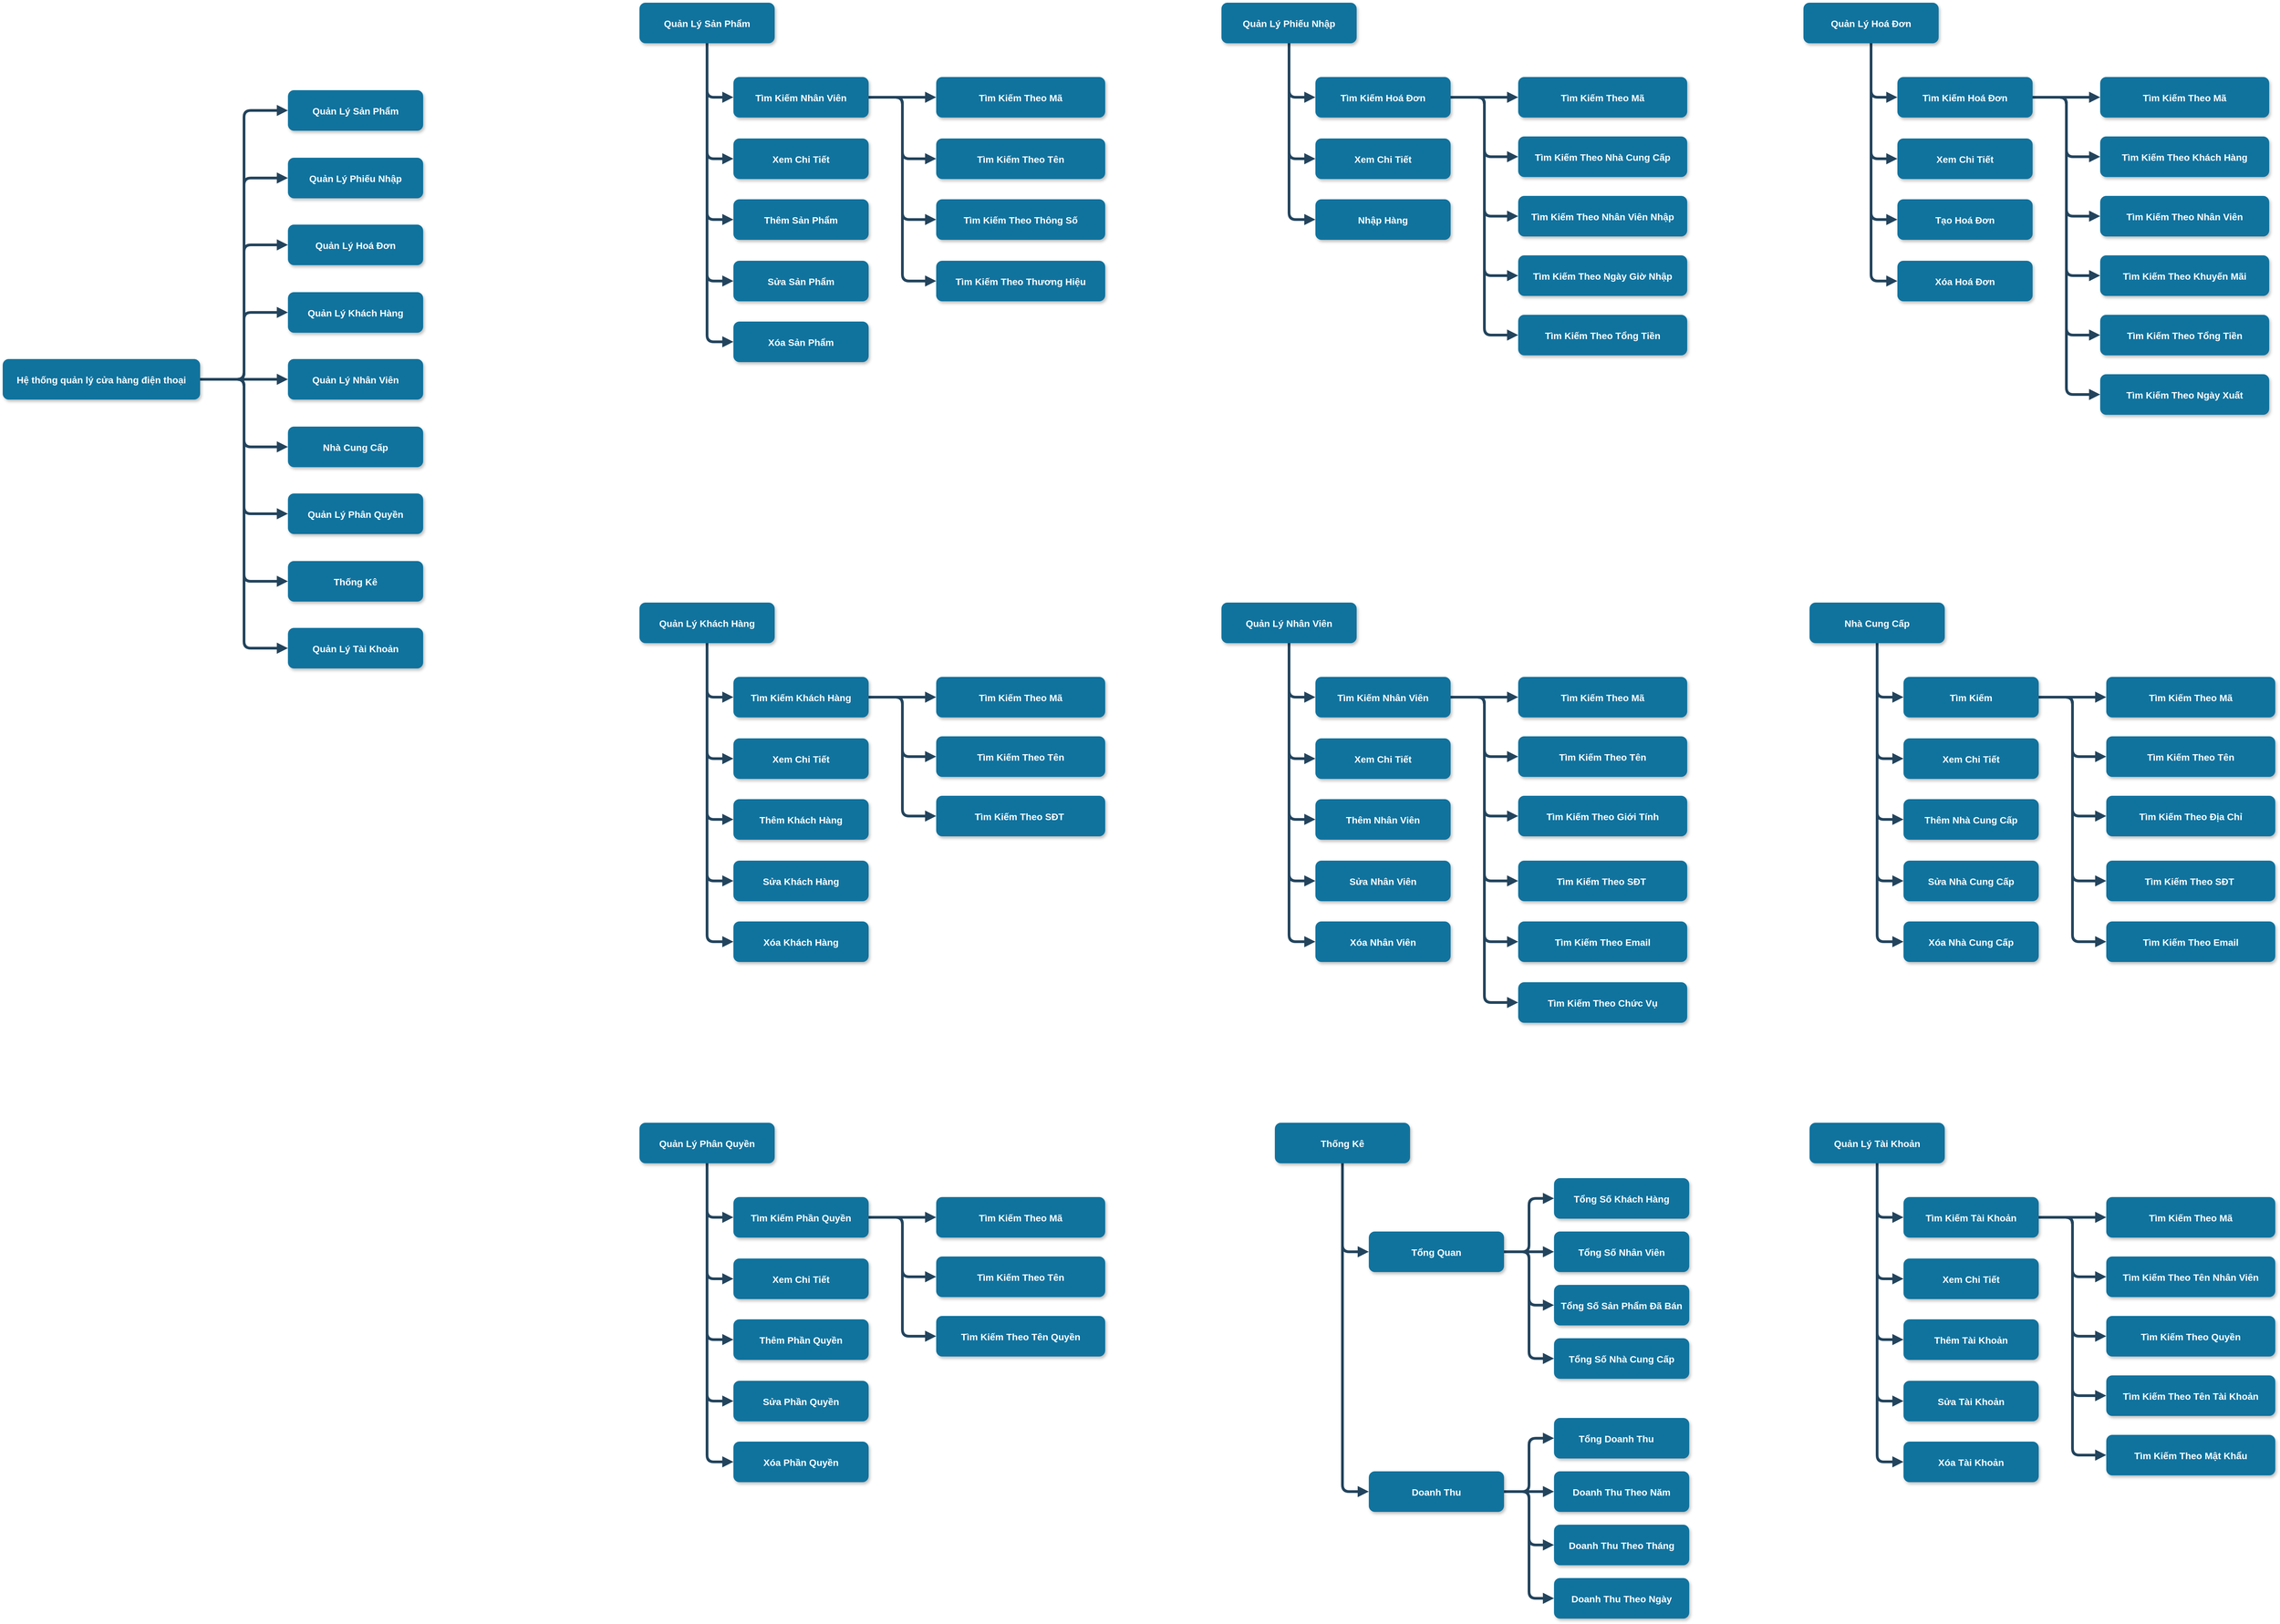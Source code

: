 <mxfile version="24.2.5" type="device">
  <diagram name="Page-1" id="97916047-d0de-89f5-080d-49f4d83e522f">
    <mxGraphModel dx="5407" dy="302" grid="0" gridSize="10" guides="1" tooltips="1" connect="1" arrows="1" fold="1" page="0" pageScale="1.5" pageWidth="1169" pageHeight="827" background="none" math="0" shadow="0">
      <root>
        <mxCell id="0" />
        <mxCell id="1" parent="0" />
        <mxCell id="_4lAPFgi0HRJwiKVq1U3-45" value="" style="edgeStyle=orthogonalEdgeStyle;rounded=1;jumpStyle=none;orthogonalLoop=1;jettySize=auto;entryX=0;entryY=0.5;entryDx=0;entryDy=0;strokeColor=#23445D;strokeWidth=4;align=center;verticalAlign=middle;fontFamily=Helvetica;fontSize=11;fontColor=default;fontStyle=1;labelBackgroundColor=default;elbow=vertical;endArrow=block;endFill=1;flowAnimation=0;" edge="1" parent="1" source="wI8GdyuR_HZxNZJ2gQvG-66" target="wI8GdyuR_HZxNZJ2gQvG-74">
          <mxGeometry relative="1" as="geometry" />
        </mxCell>
        <mxCell id="_4lAPFgi0HRJwiKVq1U3-46" value="" style="edgeStyle=orthogonalEdgeStyle;rounded=1;jumpStyle=none;orthogonalLoop=1;jettySize=auto;entryX=0;entryY=0.5;entryDx=0;entryDy=0;strokeColor=#23445D;strokeWidth=4;align=center;verticalAlign=middle;fontFamily=Helvetica;fontSize=11;fontColor=default;fontStyle=1;labelBackgroundColor=default;elbow=vertical;endArrow=block;endFill=1;flowAnimation=0;" edge="1" parent="1" source="wI8GdyuR_HZxNZJ2gQvG-66" target="wI8GdyuR_HZxNZJ2gQvG-80">
          <mxGeometry relative="1" as="geometry" />
        </mxCell>
        <mxCell id="_4lAPFgi0HRJwiKVq1U3-47" value="" style="edgeStyle=orthogonalEdgeStyle;rounded=1;jumpStyle=none;orthogonalLoop=1;jettySize=auto;entryX=0;entryY=0.5;entryDx=0;entryDy=0;strokeColor=#23445D;strokeWidth=4;align=center;verticalAlign=middle;fontFamily=Helvetica;fontSize=11;fontColor=default;fontStyle=1;labelBackgroundColor=default;elbow=vertical;endArrow=block;endFill=1;flowAnimation=0;" edge="1" parent="1" source="wI8GdyuR_HZxNZJ2gQvG-66" target="wI8GdyuR_HZxNZJ2gQvG-82">
          <mxGeometry relative="1" as="geometry" />
        </mxCell>
        <mxCell id="wI8GdyuR_HZxNZJ2gQvG-66" value="Tìm Kiếm Khách Hàng" style="rounded=1;fillColor=#10739E;strokeColor=none;shadow=1;gradientColor=none;fontStyle=1;fontColor=#FFFFFF;fontSize=14;" parent="1" vertex="1">
          <mxGeometry x="-1460" y="2432" width="200" height="60" as="geometry" />
        </mxCell>
        <mxCell id="_4lAPFgi0HRJwiKVq1U3-34" style="edgeStyle=orthogonalEdgeStyle;rounded=1;orthogonalLoop=1;jettySize=auto;elbow=vertical;html=1;strokeColor=#23445D;strokeWidth=4;align=center;verticalAlign=middle;fontFamily=Helvetica;fontSize=11;fontColor=default;fontStyle=1;labelBackgroundColor=default;endArrow=block;endFill=1;exitX=0.5;exitY=1;exitDx=0;exitDy=0;entryX=0;entryY=0.5;entryDx=0;entryDy=0;jumpStyle=none;flowAnimation=0;" edge="1" parent="1" source="wI8GdyuR_HZxNZJ2gQvG-67" target="wI8GdyuR_HZxNZJ2gQvG-66">
          <mxGeometry relative="1" as="geometry" />
        </mxCell>
        <mxCell id="_4lAPFgi0HRJwiKVq1U3-41" style="edgeStyle=orthogonalEdgeStyle;rounded=1;jumpStyle=none;orthogonalLoop=1;jettySize=auto;html=1;entryX=0;entryY=0.5;entryDx=0;entryDy=0;strokeColor=#23445D;strokeWidth=4;align=center;verticalAlign=middle;fontFamily=Helvetica;fontSize=11;fontColor=default;fontStyle=1;labelBackgroundColor=default;elbow=vertical;endArrow=block;endFill=1;flowAnimation=0;" edge="1" parent="1" source="wI8GdyuR_HZxNZJ2gQvG-67" target="wI8GdyuR_HZxNZJ2gQvG-71">
          <mxGeometry relative="1" as="geometry" />
        </mxCell>
        <mxCell id="_4lAPFgi0HRJwiKVq1U3-42" style="edgeStyle=orthogonalEdgeStyle;rounded=1;jumpStyle=none;orthogonalLoop=1;jettySize=auto;html=1;entryX=0;entryY=0.5;entryDx=0;entryDy=0;strokeColor=#23445D;strokeWidth=4;align=center;verticalAlign=middle;fontFamily=Helvetica;fontSize=11;fontColor=default;fontStyle=1;labelBackgroundColor=default;elbow=vertical;endArrow=block;endFill=1;flowAnimation=0;" edge="1" parent="1" source="wI8GdyuR_HZxNZJ2gQvG-67" target="wI8GdyuR_HZxNZJ2gQvG-69">
          <mxGeometry relative="1" as="geometry" />
        </mxCell>
        <mxCell id="_4lAPFgi0HRJwiKVq1U3-43" style="edgeStyle=orthogonalEdgeStyle;rounded=1;jumpStyle=none;orthogonalLoop=1;jettySize=auto;html=1;entryX=0;entryY=0.5;entryDx=0;entryDy=0;strokeColor=#23445D;strokeWidth=4;align=center;verticalAlign=middle;fontFamily=Helvetica;fontSize=11;fontColor=default;fontStyle=1;labelBackgroundColor=default;elbow=vertical;endArrow=block;endFill=1;flowAnimation=0;" edge="1" parent="1" source="wI8GdyuR_HZxNZJ2gQvG-67" target="wI8GdyuR_HZxNZJ2gQvG-76">
          <mxGeometry relative="1" as="geometry" />
        </mxCell>
        <mxCell id="_4lAPFgi0HRJwiKVq1U3-44" style="edgeStyle=orthogonalEdgeStyle;rounded=1;jumpStyle=none;orthogonalLoop=1;jettySize=auto;html=1;entryX=0;entryY=0.5;entryDx=0;entryDy=0;strokeColor=#23445D;strokeWidth=4;align=center;verticalAlign=middle;fontFamily=Helvetica;fontSize=11;fontColor=default;fontStyle=1;labelBackgroundColor=default;elbow=vertical;endArrow=block;endFill=1;flowAnimation=0;" edge="1" parent="1" source="wI8GdyuR_HZxNZJ2gQvG-67" target="wI8GdyuR_HZxNZJ2gQvG-78">
          <mxGeometry relative="1" as="geometry" />
        </mxCell>
        <mxCell id="wI8GdyuR_HZxNZJ2gQvG-67" value="Quản Lý Khách Hàng" style="rounded=1;fillColor=#10739E;strokeColor=none;shadow=1;gradientColor=none;fontStyle=1;fontColor=#FFFFFF;fontSize=14;" parent="1" vertex="1">
          <mxGeometry x="-1599" y="2322" width="200" height="60" as="geometry" />
        </mxCell>
        <mxCell id="wI8GdyuR_HZxNZJ2gQvG-69" value="Thêm Khách Hàng" style="rounded=1;fillColor=#10739E;strokeColor=none;shadow=1;gradientColor=none;fontStyle=1;fontColor=#FFFFFF;fontSize=14;" parent="1" vertex="1">
          <mxGeometry x="-1460" y="2613" width="200" height="60" as="geometry" />
        </mxCell>
        <mxCell id="wI8GdyuR_HZxNZJ2gQvG-71" value="Xem Chi Tiết" style="rounded=1;fillColor=#10739E;strokeColor=none;shadow=1;gradientColor=none;fontStyle=1;fontColor=#FFFFFF;fontSize=14;" parent="1" vertex="1">
          <mxGeometry x="-1460" y="2523" width="200" height="60" as="geometry" />
        </mxCell>
        <mxCell id="wI8GdyuR_HZxNZJ2gQvG-74" value="Tìm Kiếm Theo Mã" style="rounded=1;fillColor=#10739E;strokeColor=none;shadow=1;gradientColor=none;fontStyle=1;fontColor=#FFFFFF;fontSize=14;" parent="1" vertex="1">
          <mxGeometry x="-1160" y="2432" width="250" height="60" as="geometry" />
        </mxCell>
        <mxCell id="wI8GdyuR_HZxNZJ2gQvG-78" value="Xóa Khách Hàng" style="rounded=1;fillColor=#10739E;strokeColor=none;shadow=1;gradientColor=none;fontStyle=1;fontColor=#FFFFFF;fontSize=14;" parent="1" vertex="1">
          <mxGeometry x="-1460" y="2794" width="200" height="60" as="geometry" />
        </mxCell>
        <mxCell id="wI8GdyuR_HZxNZJ2gQvG-80" value="Tìm Kiếm Theo Tên" style="rounded=1;fillColor=#10739E;strokeColor=none;shadow=1;gradientColor=none;fontStyle=1;fontColor=#FFFFFF;fontSize=14;" parent="1" vertex="1">
          <mxGeometry x="-1160" y="2520" width="250" height="60" as="geometry" />
        </mxCell>
        <mxCell id="wI8GdyuR_HZxNZJ2gQvG-82" value="Tìm Kiếm Theo SĐT " style="rounded=1;fillColor=#10739E;strokeColor=none;shadow=1;gradientColor=none;fontStyle=1;fontColor=#FFFFFF;fontSize=14;" parent="1" vertex="1">
          <mxGeometry x="-1160" y="2608" width="250" height="60" as="geometry" />
        </mxCell>
        <mxCell id="wI8GdyuR_HZxNZJ2gQvG-76" value="Sửa Khách Hàng" style="rounded=1;fillColor=#10739E;strokeColor=none;shadow=1;gradientColor=none;fontStyle=1;fontColor=#FFFFFF;fontSize=14;" parent="1" vertex="1">
          <mxGeometry x="-1460" y="2704" width="200" height="60" as="geometry" />
        </mxCell>
        <mxCell id="_4lAPFgi0HRJwiKVq1U3-91" value="" style="edgeStyle=orthogonalEdgeStyle;rounded=1;jumpStyle=none;orthogonalLoop=1;jettySize=auto;entryX=0;entryY=0.5;entryDx=0;entryDy=0;strokeColor=#23445D;strokeWidth=4;align=center;verticalAlign=middle;fontFamily=Helvetica;fontSize=11;fontColor=default;fontStyle=1;labelBackgroundColor=default;elbow=vertical;endArrow=block;endFill=1;flowAnimation=0;" edge="1" source="_4lAPFgi0HRJwiKVq1U3-94" target="_4lAPFgi0HRJwiKVq1U3-103" parent="1">
          <mxGeometry relative="1" as="geometry" />
        </mxCell>
        <mxCell id="_4lAPFgi0HRJwiKVq1U3-92" value="" style="edgeStyle=orthogonalEdgeStyle;rounded=1;jumpStyle=none;orthogonalLoop=1;jettySize=auto;entryX=0;entryY=0.5;entryDx=0;entryDy=0;strokeColor=#23445D;strokeWidth=4;align=center;verticalAlign=middle;fontFamily=Helvetica;fontSize=11;fontColor=default;fontStyle=1;labelBackgroundColor=default;elbow=vertical;endArrow=block;endFill=1;flowAnimation=0;" edge="1" source="_4lAPFgi0HRJwiKVq1U3-94" target="_4lAPFgi0HRJwiKVq1U3-105" parent="1">
          <mxGeometry relative="1" as="geometry" />
        </mxCell>
        <mxCell id="_4lAPFgi0HRJwiKVq1U3-93" value="" style="edgeStyle=orthogonalEdgeStyle;rounded=1;jumpStyle=none;orthogonalLoop=1;jettySize=auto;entryX=0;entryY=0.5;entryDx=0;entryDy=0;strokeColor=#23445D;strokeWidth=4;align=center;verticalAlign=middle;fontFamily=Helvetica;fontSize=11;fontColor=default;fontStyle=1;labelBackgroundColor=default;elbow=vertical;endArrow=block;endFill=1;flowAnimation=0;" edge="1" source="_4lAPFgi0HRJwiKVq1U3-94" target="_4lAPFgi0HRJwiKVq1U3-106" parent="1">
          <mxGeometry relative="1" as="geometry" />
        </mxCell>
        <mxCell id="_4lAPFgi0HRJwiKVq1U3-111" style="edgeStyle=orthogonalEdgeStyle;rounded=1;jumpStyle=none;orthogonalLoop=1;jettySize=auto;html=1;entryX=0;entryY=0.5;entryDx=0;entryDy=0;strokeColor=#23445D;strokeWidth=4;align=center;verticalAlign=middle;fontFamily=Helvetica;fontSize=11;fontColor=default;fontStyle=1;labelBackgroundColor=default;elbow=vertical;endArrow=block;endFill=1;flowAnimation=0;" edge="1" parent="1" source="_4lAPFgi0HRJwiKVq1U3-94" target="_4lAPFgi0HRJwiKVq1U3-108">
          <mxGeometry relative="1" as="geometry" />
        </mxCell>
        <mxCell id="_4lAPFgi0HRJwiKVq1U3-112" style="edgeStyle=orthogonalEdgeStyle;rounded=1;jumpStyle=none;orthogonalLoop=1;jettySize=auto;html=1;entryX=0;entryY=0.5;entryDx=0;entryDy=0;strokeColor=#23445D;strokeWidth=4;align=center;verticalAlign=middle;fontFamily=Helvetica;fontSize=11;fontColor=default;fontStyle=1;labelBackgroundColor=default;elbow=vertical;endArrow=block;endFill=1;flowAnimation=0;" edge="1" parent="1" source="_4lAPFgi0HRJwiKVq1U3-94" target="_4lAPFgi0HRJwiKVq1U3-109">
          <mxGeometry relative="1" as="geometry" />
        </mxCell>
        <mxCell id="_4lAPFgi0HRJwiKVq1U3-113" style="edgeStyle=orthogonalEdgeStyle;rounded=1;jumpStyle=none;orthogonalLoop=1;jettySize=auto;html=1;entryX=0;entryY=0.5;entryDx=0;entryDy=0;strokeColor=#23445D;strokeWidth=4;align=center;verticalAlign=middle;fontFamily=Helvetica;fontSize=11;fontColor=default;fontStyle=1;labelBackgroundColor=default;elbow=vertical;endArrow=block;endFill=1;flowAnimation=0;" edge="1" parent="1" source="_4lAPFgi0HRJwiKVq1U3-94" target="_4lAPFgi0HRJwiKVq1U3-110">
          <mxGeometry relative="1" as="geometry" />
        </mxCell>
        <mxCell id="_4lAPFgi0HRJwiKVq1U3-94" value="Tìm Kiếm Nhân Viên" style="rounded=1;fillColor=#10739E;strokeColor=none;shadow=1;gradientColor=none;fontStyle=1;fontColor=#FFFFFF;fontSize=14;" vertex="1" parent="1">
          <mxGeometry x="-599" y="2432" width="200" height="60" as="geometry" />
        </mxCell>
        <mxCell id="_4lAPFgi0HRJwiKVq1U3-95" style="edgeStyle=orthogonalEdgeStyle;rounded=1;orthogonalLoop=1;jettySize=auto;elbow=vertical;html=1;strokeColor=#23445D;strokeWidth=4;align=center;verticalAlign=middle;fontFamily=Helvetica;fontSize=11;fontColor=default;fontStyle=1;labelBackgroundColor=default;endArrow=block;endFill=1;exitX=0.5;exitY=1;exitDx=0;exitDy=0;entryX=0;entryY=0.5;entryDx=0;entryDy=0;jumpStyle=none;flowAnimation=0;" edge="1" source="_4lAPFgi0HRJwiKVq1U3-100" target="_4lAPFgi0HRJwiKVq1U3-94" parent="1">
          <mxGeometry relative="1" as="geometry" />
        </mxCell>
        <mxCell id="_4lAPFgi0HRJwiKVq1U3-96" style="edgeStyle=orthogonalEdgeStyle;rounded=1;jumpStyle=none;orthogonalLoop=1;jettySize=auto;html=1;entryX=0;entryY=0.5;entryDx=0;entryDy=0;strokeColor=#23445D;strokeWidth=4;align=center;verticalAlign=middle;fontFamily=Helvetica;fontSize=11;fontColor=default;fontStyle=1;labelBackgroundColor=default;elbow=vertical;endArrow=block;endFill=1;flowAnimation=0;" edge="1" source="_4lAPFgi0HRJwiKVq1U3-100" target="_4lAPFgi0HRJwiKVq1U3-102" parent="1">
          <mxGeometry relative="1" as="geometry" />
        </mxCell>
        <mxCell id="_4lAPFgi0HRJwiKVq1U3-97" style="edgeStyle=orthogonalEdgeStyle;rounded=1;jumpStyle=none;orthogonalLoop=1;jettySize=auto;html=1;entryX=0;entryY=0.5;entryDx=0;entryDy=0;strokeColor=#23445D;strokeWidth=4;align=center;verticalAlign=middle;fontFamily=Helvetica;fontSize=11;fontColor=default;fontStyle=1;labelBackgroundColor=default;elbow=vertical;endArrow=block;endFill=1;flowAnimation=0;" edge="1" source="_4lAPFgi0HRJwiKVq1U3-100" target="_4lAPFgi0HRJwiKVq1U3-101" parent="1">
          <mxGeometry relative="1" as="geometry" />
        </mxCell>
        <mxCell id="_4lAPFgi0HRJwiKVq1U3-98" style="edgeStyle=orthogonalEdgeStyle;rounded=1;jumpStyle=none;orthogonalLoop=1;jettySize=auto;html=1;entryX=0;entryY=0.5;entryDx=0;entryDy=0;strokeColor=#23445D;strokeWidth=4;align=center;verticalAlign=middle;fontFamily=Helvetica;fontSize=11;fontColor=default;fontStyle=1;labelBackgroundColor=default;elbow=vertical;endArrow=block;endFill=1;flowAnimation=0;" edge="1" source="_4lAPFgi0HRJwiKVq1U3-100" target="_4lAPFgi0HRJwiKVq1U3-107" parent="1">
          <mxGeometry relative="1" as="geometry" />
        </mxCell>
        <mxCell id="_4lAPFgi0HRJwiKVq1U3-99" style="edgeStyle=orthogonalEdgeStyle;rounded=1;jumpStyle=none;orthogonalLoop=1;jettySize=auto;html=1;entryX=0;entryY=0.5;entryDx=0;entryDy=0;strokeColor=#23445D;strokeWidth=4;align=center;verticalAlign=middle;fontFamily=Helvetica;fontSize=11;fontColor=default;fontStyle=1;labelBackgroundColor=default;elbow=vertical;endArrow=block;endFill=1;flowAnimation=0;" edge="1" source="_4lAPFgi0HRJwiKVq1U3-100" target="_4lAPFgi0HRJwiKVq1U3-104" parent="1">
          <mxGeometry relative="1" as="geometry" />
        </mxCell>
        <mxCell id="_4lAPFgi0HRJwiKVq1U3-100" value="Quản Lý Nhân Viên" style="rounded=1;fillColor=#10739E;strokeColor=none;shadow=1;gradientColor=none;fontStyle=1;fontColor=#FFFFFF;fontSize=14;" vertex="1" parent="1">
          <mxGeometry x="-738" y="2322" width="200" height="60" as="geometry" />
        </mxCell>
        <mxCell id="_4lAPFgi0HRJwiKVq1U3-101" value="Thêm Nhân Viên" style="rounded=1;fillColor=#10739E;strokeColor=none;shadow=1;gradientColor=none;fontStyle=1;fontColor=#FFFFFF;fontSize=14;" vertex="1" parent="1">
          <mxGeometry x="-599" y="2613" width="200" height="60" as="geometry" />
        </mxCell>
        <mxCell id="_4lAPFgi0HRJwiKVq1U3-102" value="Xem Chi Tiết" style="rounded=1;fillColor=#10739E;strokeColor=none;shadow=1;gradientColor=none;fontStyle=1;fontColor=#FFFFFF;fontSize=14;" vertex="1" parent="1">
          <mxGeometry x="-599" y="2523" width="200" height="60" as="geometry" />
        </mxCell>
        <mxCell id="_4lAPFgi0HRJwiKVq1U3-103" value="Tìm Kiếm Theo Mã" style="rounded=1;fillColor=#10739E;strokeColor=none;shadow=1;gradientColor=none;fontStyle=1;fontColor=#FFFFFF;fontSize=14;" vertex="1" parent="1">
          <mxGeometry x="-299" y="2432" width="250" height="60" as="geometry" />
        </mxCell>
        <mxCell id="_4lAPFgi0HRJwiKVq1U3-104" value="Xóa Nhân Viên" style="rounded=1;fillColor=#10739E;strokeColor=none;shadow=1;gradientColor=none;fontStyle=1;fontColor=#FFFFFF;fontSize=14;" vertex="1" parent="1">
          <mxGeometry x="-599" y="2794" width="200" height="60" as="geometry" />
        </mxCell>
        <mxCell id="_4lAPFgi0HRJwiKVq1U3-105" value="Tìm Kiếm Theo Tên" style="rounded=1;fillColor=#10739E;strokeColor=none;shadow=1;gradientColor=none;fontStyle=1;fontColor=#FFFFFF;fontSize=14;" vertex="1" parent="1">
          <mxGeometry x="-299" y="2520" width="250" height="60" as="geometry" />
        </mxCell>
        <mxCell id="_4lAPFgi0HRJwiKVq1U3-106" value="Tìm Kiếm Theo Giới Tính" style="rounded=1;fillColor=#10739E;strokeColor=none;shadow=1;gradientColor=none;fontStyle=1;fontColor=#FFFFFF;fontSize=14;" vertex="1" parent="1">
          <mxGeometry x="-299" y="2608" width="250" height="60" as="geometry" />
        </mxCell>
        <mxCell id="_4lAPFgi0HRJwiKVq1U3-107" value="Sửa Nhân Viên" style="rounded=1;fillColor=#10739E;strokeColor=none;shadow=1;gradientColor=none;fontStyle=1;fontColor=#FFFFFF;fontSize=14;" vertex="1" parent="1">
          <mxGeometry x="-599" y="2704" width="200" height="60" as="geometry" />
        </mxCell>
        <mxCell id="_4lAPFgi0HRJwiKVq1U3-108" value="Tìm Kiếm Theo SĐT " style="rounded=1;fillColor=#10739E;strokeColor=none;shadow=1;gradientColor=none;fontStyle=1;fontColor=#FFFFFF;fontSize=14;" vertex="1" parent="1">
          <mxGeometry x="-299" y="2704" width="250" height="60" as="geometry" />
        </mxCell>
        <mxCell id="_4lAPFgi0HRJwiKVq1U3-109" value="Tìm Kiếm Theo Email" style="rounded=1;fillColor=#10739E;strokeColor=none;shadow=1;gradientColor=none;fontStyle=1;fontColor=#FFFFFF;fontSize=14;" vertex="1" parent="1">
          <mxGeometry x="-299" y="2794" width="250" height="60" as="geometry" />
        </mxCell>
        <mxCell id="_4lAPFgi0HRJwiKVq1U3-110" value="Tìm Kiếm Theo Chức Vụ" style="rounded=1;fillColor=#10739E;strokeColor=none;shadow=1;gradientColor=none;fontStyle=1;fontColor=#FFFFFF;fontSize=14;" vertex="1" parent="1">
          <mxGeometry x="-299" y="2884" width="250" height="60" as="geometry" />
        </mxCell>
        <mxCell id="_4lAPFgi0HRJwiKVq1U3-114" value="" style="edgeStyle=orthogonalEdgeStyle;rounded=1;jumpStyle=none;orthogonalLoop=1;jettySize=auto;entryX=0;entryY=0.5;entryDx=0;entryDy=0;strokeColor=#23445D;strokeWidth=4;align=center;verticalAlign=middle;fontFamily=Helvetica;fontSize=11;fontColor=default;fontStyle=1;labelBackgroundColor=default;elbow=vertical;endArrow=block;endFill=1;flowAnimation=0;" edge="1" source="_4lAPFgi0HRJwiKVq1U3-120" target="_4lAPFgi0HRJwiKVq1U3-129" parent="1">
          <mxGeometry relative="1" as="geometry" />
        </mxCell>
        <mxCell id="_4lAPFgi0HRJwiKVq1U3-115" value="" style="edgeStyle=orthogonalEdgeStyle;rounded=1;jumpStyle=none;orthogonalLoop=1;jettySize=auto;entryX=0;entryY=0.5;entryDx=0;entryDy=0;strokeColor=#23445D;strokeWidth=4;align=center;verticalAlign=middle;fontFamily=Helvetica;fontSize=11;fontColor=default;fontStyle=1;labelBackgroundColor=default;elbow=vertical;endArrow=block;endFill=1;flowAnimation=0;" edge="1" source="_4lAPFgi0HRJwiKVq1U3-120" target="_4lAPFgi0HRJwiKVq1U3-131" parent="1">
          <mxGeometry relative="1" as="geometry" />
        </mxCell>
        <mxCell id="_4lAPFgi0HRJwiKVq1U3-116" value="" style="edgeStyle=orthogonalEdgeStyle;rounded=1;jumpStyle=none;orthogonalLoop=1;jettySize=auto;entryX=0;entryY=0.5;entryDx=0;entryDy=0;strokeColor=#23445D;strokeWidth=4;align=center;verticalAlign=middle;fontFamily=Helvetica;fontSize=11;fontColor=default;fontStyle=1;labelBackgroundColor=default;elbow=vertical;endArrow=block;endFill=1;flowAnimation=0;" edge="1" source="_4lAPFgi0HRJwiKVq1U3-120" target="_4lAPFgi0HRJwiKVq1U3-132" parent="1">
          <mxGeometry relative="1" as="geometry" />
        </mxCell>
        <mxCell id="_4lAPFgi0HRJwiKVq1U3-117" style="edgeStyle=orthogonalEdgeStyle;rounded=1;jumpStyle=none;orthogonalLoop=1;jettySize=auto;html=1;entryX=0;entryY=0.5;entryDx=0;entryDy=0;strokeColor=#23445D;strokeWidth=4;align=center;verticalAlign=middle;fontFamily=Helvetica;fontSize=11;fontColor=default;fontStyle=1;labelBackgroundColor=default;elbow=vertical;endArrow=block;endFill=1;flowAnimation=0;" edge="1" source="_4lAPFgi0HRJwiKVq1U3-120" target="_4lAPFgi0HRJwiKVq1U3-134" parent="1">
          <mxGeometry relative="1" as="geometry" />
        </mxCell>
        <mxCell id="_4lAPFgi0HRJwiKVq1U3-118" style="edgeStyle=orthogonalEdgeStyle;rounded=1;jumpStyle=none;orthogonalLoop=1;jettySize=auto;html=1;entryX=0;entryY=0.5;entryDx=0;entryDy=0;strokeColor=#23445D;strokeWidth=4;align=center;verticalAlign=middle;fontFamily=Helvetica;fontSize=11;fontColor=default;fontStyle=1;labelBackgroundColor=default;elbow=vertical;endArrow=block;endFill=1;flowAnimation=0;" edge="1" source="_4lAPFgi0HRJwiKVq1U3-120" target="_4lAPFgi0HRJwiKVq1U3-135" parent="1">
          <mxGeometry relative="1" as="geometry" />
        </mxCell>
        <mxCell id="_4lAPFgi0HRJwiKVq1U3-120" value="Tìm Kiếm" style="rounded=1;fillColor=#10739E;strokeColor=none;shadow=1;gradientColor=none;fontStyle=1;fontColor=#FFFFFF;fontSize=14;" vertex="1" parent="1">
          <mxGeometry x="271" y="2432" width="200" height="60" as="geometry" />
        </mxCell>
        <mxCell id="_4lAPFgi0HRJwiKVq1U3-121" style="edgeStyle=orthogonalEdgeStyle;rounded=1;orthogonalLoop=1;jettySize=auto;elbow=vertical;html=1;strokeColor=#23445D;strokeWidth=4;align=center;verticalAlign=middle;fontFamily=Helvetica;fontSize=11;fontColor=default;fontStyle=1;labelBackgroundColor=default;endArrow=block;endFill=1;exitX=0.5;exitY=1;exitDx=0;exitDy=0;entryX=0;entryY=0.5;entryDx=0;entryDy=0;jumpStyle=none;flowAnimation=0;" edge="1" source="_4lAPFgi0HRJwiKVq1U3-126" target="_4lAPFgi0HRJwiKVq1U3-120" parent="1">
          <mxGeometry relative="1" as="geometry" />
        </mxCell>
        <mxCell id="_4lAPFgi0HRJwiKVq1U3-122" style="edgeStyle=orthogonalEdgeStyle;rounded=1;jumpStyle=none;orthogonalLoop=1;jettySize=auto;html=1;entryX=0;entryY=0.5;entryDx=0;entryDy=0;strokeColor=#23445D;strokeWidth=4;align=center;verticalAlign=middle;fontFamily=Helvetica;fontSize=11;fontColor=default;fontStyle=1;labelBackgroundColor=default;elbow=vertical;endArrow=block;endFill=1;flowAnimation=0;" edge="1" source="_4lAPFgi0HRJwiKVq1U3-126" target="_4lAPFgi0HRJwiKVq1U3-128" parent="1">
          <mxGeometry relative="1" as="geometry" />
        </mxCell>
        <mxCell id="_4lAPFgi0HRJwiKVq1U3-123" style="edgeStyle=orthogonalEdgeStyle;rounded=1;jumpStyle=none;orthogonalLoop=1;jettySize=auto;html=1;entryX=0;entryY=0.5;entryDx=0;entryDy=0;strokeColor=#23445D;strokeWidth=4;align=center;verticalAlign=middle;fontFamily=Helvetica;fontSize=11;fontColor=default;fontStyle=1;labelBackgroundColor=default;elbow=vertical;endArrow=block;endFill=1;flowAnimation=0;" edge="1" source="_4lAPFgi0HRJwiKVq1U3-126" target="_4lAPFgi0HRJwiKVq1U3-127" parent="1">
          <mxGeometry relative="1" as="geometry" />
        </mxCell>
        <mxCell id="_4lAPFgi0HRJwiKVq1U3-124" style="edgeStyle=orthogonalEdgeStyle;rounded=1;jumpStyle=none;orthogonalLoop=1;jettySize=auto;html=1;entryX=0;entryY=0.5;entryDx=0;entryDy=0;strokeColor=#23445D;strokeWidth=4;align=center;verticalAlign=middle;fontFamily=Helvetica;fontSize=11;fontColor=default;fontStyle=1;labelBackgroundColor=default;elbow=vertical;endArrow=block;endFill=1;flowAnimation=0;" edge="1" source="_4lAPFgi0HRJwiKVq1U3-126" target="_4lAPFgi0HRJwiKVq1U3-133" parent="1">
          <mxGeometry relative="1" as="geometry" />
        </mxCell>
        <mxCell id="_4lAPFgi0HRJwiKVq1U3-125" style="edgeStyle=orthogonalEdgeStyle;rounded=1;jumpStyle=none;orthogonalLoop=1;jettySize=auto;html=1;entryX=0;entryY=0.5;entryDx=0;entryDy=0;strokeColor=#23445D;strokeWidth=4;align=center;verticalAlign=middle;fontFamily=Helvetica;fontSize=11;fontColor=default;fontStyle=1;labelBackgroundColor=default;elbow=vertical;endArrow=block;endFill=1;flowAnimation=0;" edge="1" source="_4lAPFgi0HRJwiKVq1U3-126" target="_4lAPFgi0HRJwiKVq1U3-130" parent="1">
          <mxGeometry relative="1" as="geometry" />
        </mxCell>
        <mxCell id="_4lAPFgi0HRJwiKVq1U3-126" value="Nhà Cung Cấp" style="rounded=1;fillColor=#10739E;strokeColor=none;shadow=1;gradientColor=none;fontStyle=1;fontColor=#FFFFFF;fontSize=14;" vertex="1" parent="1">
          <mxGeometry x="132" y="2322" width="200" height="60" as="geometry" />
        </mxCell>
        <mxCell id="_4lAPFgi0HRJwiKVq1U3-127" value="Thêm Nhà Cung Cấp" style="rounded=1;fillColor=#10739E;strokeColor=none;shadow=1;gradientColor=none;fontStyle=1;fontColor=#FFFFFF;fontSize=14;" vertex="1" parent="1">
          <mxGeometry x="271" y="2613" width="200" height="60" as="geometry" />
        </mxCell>
        <mxCell id="_4lAPFgi0HRJwiKVq1U3-128" value="Xem Chi Tiết" style="rounded=1;fillColor=#10739E;strokeColor=none;shadow=1;gradientColor=none;fontStyle=1;fontColor=#FFFFFF;fontSize=14;" vertex="1" parent="1">
          <mxGeometry x="271" y="2523" width="200" height="60" as="geometry" />
        </mxCell>
        <mxCell id="_4lAPFgi0HRJwiKVq1U3-129" value="Tìm Kiếm Theo Mã" style="rounded=1;fillColor=#10739E;strokeColor=none;shadow=1;gradientColor=none;fontStyle=1;fontColor=#FFFFFF;fontSize=14;" vertex="1" parent="1">
          <mxGeometry x="571" y="2432" width="250" height="60" as="geometry" />
        </mxCell>
        <mxCell id="_4lAPFgi0HRJwiKVq1U3-130" value="Xóa Nhà Cung Cấp" style="rounded=1;fillColor=#10739E;strokeColor=none;shadow=1;gradientColor=none;fontStyle=1;fontColor=#FFFFFF;fontSize=14;" vertex="1" parent="1">
          <mxGeometry x="271" y="2794" width="200" height="60" as="geometry" />
        </mxCell>
        <mxCell id="_4lAPFgi0HRJwiKVq1U3-131" value="Tìm Kiếm Theo Tên" style="rounded=1;fillColor=#10739E;strokeColor=none;shadow=1;gradientColor=none;fontStyle=1;fontColor=#FFFFFF;fontSize=14;" vertex="1" parent="1">
          <mxGeometry x="571" y="2520" width="250" height="60" as="geometry" />
        </mxCell>
        <mxCell id="_4lAPFgi0HRJwiKVq1U3-132" value="Tìm Kiếm Theo Địa Chỉ" style="rounded=1;fillColor=#10739E;strokeColor=none;shadow=1;gradientColor=none;fontStyle=1;fontColor=#FFFFFF;fontSize=14;" vertex="1" parent="1">
          <mxGeometry x="571" y="2608" width="250" height="60" as="geometry" />
        </mxCell>
        <mxCell id="_4lAPFgi0HRJwiKVq1U3-133" value="Sửa Nhà Cung Cấp" style="rounded=1;fillColor=#10739E;strokeColor=none;shadow=1;gradientColor=none;fontStyle=1;fontColor=#FFFFFF;fontSize=14;" vertex="1" parent="1">
          <mxGeometry x="271" y="2704" width="200" height="60" as="geometry" />
        </mxCell>
        <mxCell id="_4lAPFgi0HRJwiKVq1U3-134" value="Tìm Kiếm Theo SĐT " style="rounded=1;fillColor=#10739E;strokeColor=none;shadow=1;gradientColor=none;fontStyle=1;fontColor=#FFFFFF;fontSize=14;" vertex="1" parent="1">
          <mxGeometry x="571" y="2704" width="250" height="60" as="geometry" />
        </mxCell>
        <mxCell id="_4lAPFgi0HRJwiKVq1U3-135" value="Tìm Kiếm Theo Email" style="rounded=1;fillColor=#10739E;strokeColor=none;shadow=1;gradientColor=none;fontStyle=1;fontColor=#FFFFFF;fontSize=14;" vertex="1" parent="1">
          <mxGeometry x="571" y="2794" width="250" height="60" as="geometry" />
        </mxCell>
        <mxCell id="_4lAPFgi0HRJwiKVq1U3-138" value="" style="edgeStyle=orthogonalEdgeStyle;rounded=1;jumpStyle=none;orthogonalLoop=1;jettySize=auto;entryX=0;entryY=0.5;entryDx=0;entryDy=0;strokeColor=#23445D;strokeWidth=4;align=center;verticalAlign=middle;fontFamily=Helvetica;fontSize=11;fontColor=default;fontStyle=1;labelBackgroundColor=default;elbow=vertical;endArrow=block;endFill=1;flowAnimation=0;" edge="1" source="_4lAPFgi0HRJwiKVq1U3-141" target="_4lAPFgi0HRJwiKVq1U3-150" parent="1">
          <mxGeometry relative="1" as="geometry" />
        </mxCell>
        <mxCell id="_4lAPFgi0HRJwiKVq1U3-139" value="" style="edgeStyle=orthogonalEdgeStyle;rounded=1;jumpStyle=none;orthogonalLoop=1;jettySize=auto;entryX=0;entryY=0.5;entryDx=0;entryDy=0;strokeColor=#23445D;strokeWidth=4;align=center;verticalAlign=middle;fontFamily=Helvetica;fontSize=11;fontColor=default;fontStyle=1;labelBackgroundColor=default;elbow=vertical;endArrow=block;endFill=1;flowAnimation=0;" edge="1" source="_4lAPFgi0HRJwiKVq1U3-141" target="_4lAPFgi0HRJwiKVq1U3-152" parent="1">
          <mxGeometry relative="1" as="geometry" />
        </mxCell>
        <mxCell id="_4lAPFgi0HRJwiKVq1U3-140" value="" style="edgeStyle=orthogonalEdgeStyle;rounded=1;jumpStyle=none;orthogonalLoop=1;jettySize=auto;entryX=0;entryY=0.5;entryDx=0;entryDy=0;strokeColor=#23445D;strokeWidth=4;align=center;verticalAlign=middle;fontFamily=Helvetica;fontSize=11;fontColor=default;fontStyle=1;labelBackgroundColor=default;elbow=vertical;endArrow=block;endFill=1;flowAnimation=0;" edge="1" source="_4lAPFgi0HRJwiKVq1U3-141" target="_4lAPFgi0HRJwiKVq1U3-153" parent="1">
          <mxGeometry relative="1" as="geometry" />
        </mxCell>
        <mxCell id="_4lAPFgi0HRJwiKVq1U3-162" style="edgeStyle=orthogonalEdgeStyle;rounded=1;jumpStyle=none;orthogonalLoop=1;jettySize=auto;html=1;entryX=0;entryY=0.5;entryDx=0;entryDy=0;strokeColor=#23445D;strokeWidth=4;align=center;verticalAlign=middle;fontFamily=Helvetica;fontSize=11;fontColor=default;fontStyle=1;labelBackgroundColor=default;elbow=vertical;endArrow=block;endFill=1;flowAnimation=0;" edge="1" parent="1" source="_4lAPFgi0HRJwiKVq1U3-141" target="_4lAPFgi0HRJwiKVq1U3-159">
          <mxGeometry relative="1" as="geometry" />
        </mxCell>
        <mxCell id="_4lAPFgi0HRJwiKVq1U3-163" style="edgeStyle=orthogonalEdgeStyle;rounded=1;jumpStyle=none;orthogonalLoop=1;jettySize=auto;html=1;entryX=0;entryY=0.5;entryDx=0;entryDy=0;strokeColor=#23445D;strokeWidth=4;align=center;verticalAlign=middle;fontFamily=Helvetica;fontSize=11;fontColor=default;fontStyle=1;labelBackgroundColor=default;elbow=vertical;endArrow=block;endFill=1;flowAnimation=0;" edge="1" parent="1" source="_4lAPFgi0HRJwiKVq1U3-141" target="_4lAPFgi0HRJwiKVq1U3-160">
          <mxGeometry relative="1" as="geometry" />
        </mxCell>
        <mxCell id="_4lAPFgi0HRJwiKVq1U3-165" style="edgeStyle=orthogonalEdgeStyle;rounded=1;jumpStyle=none;orthogonalLoop=1;jettySize=auto;html=1;entryX=0;entryY=0.5;entryDx=0;entryDy=0;strokeColor=#23445D;strokeWidth=4;align=center;verticalAlign=middle;fontFamily=Helvetica;fontSize=11;fontColor=default;fontStyle=1;labelBackgroundColor=default;elbow=vertical;endArrow=block;endFill=1;flowAnimation=0;" edge="1" parent="1" source="_4lAPFgi0HRJwiKVq1U3-141" target="_4lAPFgi0HRJwiKVq1U3-164">
          <mxGeometry relative="1" as="geometry" />
        </mxCell>
        <mxCell id="_4lAPFgi0HRJwiKVq1U3-141" value="Tìm Kiếm Hoá Đơn" style="rounded=1;fillColor=#10739E;strokeColor=none;shadow=1;gradientColor=none;fontStyle=1;fontColor=#FFFFFF;fontSize=14;" vertex="1" parent="1">
          <mxGeometry x="262" y="1544" width="200" height="60" as="geometry" />
        </mxCell>
        <mxCell id="_4lAPFgi0HRJwiKVq1U3-142" style="edgeStyle=orthogonalEdgeStyle;rounded=1;orthogonalLoop=1;jettySize=auto;elbow=vertical;html=1;strokeColor=#23445D;strokeWidth=4;align=center;verticalAlign=middle;fontFamily=Helvetica;fontSize=11;fontColor=default;fontStyle=1;labelBackgroundColor=default;endArrow=block;endFill=1;exitX=0.5;exitY=1;exitDx=0;exitDy=0;entryX=0;entryY=0.5;entryDx=0;entryDy=0;jumpStyle=none;flowAnimation=0;" edge="1" source="_4lAPFgi0HRJwiKVq1U3-147" target="_4lAPFgi0HRJwiKVq1U3-141" parent="1">
          <mxGeometry relative="1" as="geometry" />
        </mxCell>
        <mxCell id="_4lAPFgi0HRJwiKVq1U3-143" style="edgeStyle=orthogonalEdgeStyle;rounded=1;jumpStyle=none;orthogonalLoop=1;jettySize=auto;html=1;entryX=0;entryY=0.5;entryDx=0;entryDy=0;strokeColor=#23445D;strokeWidth=4;align=center;verticalAlign=middle;fontFamily=Helvetica;fontSize=11;fontColor=default;fontStyle=1;labelBackgroundColor=default;elbow=vertical;endArrow=block;endFill=1;flowAnimation=0;" edge="1" source="_4lAPFgi0HRJwiKVq1U3-147" target="_4lAPFgi0HRJwiKVq1U3-149" parent="1">
          <mxGeometry relative="1" as="geometry" />
        </mxCell>
        <mxCell id="_4lAPFgi0HRJwiKVq1U3-144" style="edgeStyle=orthogonalEdgeStyle;rounded=1;jumpStyle=none;orthogonalLoop=1;jettySize=auto;html=1;entryX=0;entryY=0.5;entryDx=0;entryDy=0;strokeColor=#23445D;strokeWidth=4;align=center;verticalAlign=middle;fontFamily=Helvetica;fontSize=11;fontColor=default;fontStyle=1;labelBackgroundColor=default;elbow=vertical;endArrow=block;endFill=1;flowAnimation=0;" edge="1" source="_4lAPFgi0HRJwiKVq1U3-147" target="_4lAPFgi0HRJwiKVq1U3-148" parent="1">
          <mxGeometry relative="1" as="geometry" />
        </mxCell>
        <mxCell id="_4lAPFgi0HRJwiKVq1U3-146" style="edgeStyle=orthogonalEdgeStyle;rounded=1;jumpStyle=none;orthogonalLoop=1;jettySize=auto;html=1;entryX=0;entryY=0.5;entryDx=0;entryDy=0;strokeColor=#23445D;strokeWidth=4;align=center;verticalAlign=middle;fontFamily=Helvetica;fontSize=11;fontColor=default;fontStyle=1;labelBackgroundColor=default;elbow=vertical;endArrow=block;endFill=1;flowAnimation=0;" edge="1" source="_4lAPFgi0HRJwiKVq1U3-147" target="_4lAPFgi0HRJwiKVq1U3-151" parent="1">
          <mxGeometry relative="1" as="geometry" />
        </mxCell>
        <mxCell id="_4lAPFgi0HRJwiKVq1U3-147" value="Quản Lý Hoá Đơn" style="rounded=1;fillColor=#10739E;strokeColor=none;shadow=1;gradientColor=none;fontStyle=1;fontColor=#FFFFFF;fontSize=14;" vertex="1" parent="1">
          <mxGeometry x="123" y="1434" width="200" height="60" as="geometry" />
        </mxCell>
        <mxCell id="_4lAPFgi0HRJwiKVq1U3-148" value="Tạo Hoá Đơn" style="rounded=1;fillColor=#10739E;strokeColor=none;shadow=1;gradientColor=none;fontStyle=1;fontColor=#FFFFFF;fontSize=14;" vertex="1" parent="1">
          <mxGeometry x="262" y="1725" width="200" height="60" as="geometry" />
        </mxCell>
        <mxCell id="_4lAPFgi0HRJwiKVq1U3-149" value="Xem Chi Tiết" style="rounded=1;fillColor=#10739E;strokeColor=none;shadow=1;gradientColor=none;fontStyle=1;fontColor=#FFFFFF;fontSize=14;" vertex="1" parent="1">
          <mxGeometry x="262" y="1635" width="200" height="60" as="geometry" />
        </mxCell>
        <mxCell id="_4lAPFgi0HRJwiKVq1U3-150" value="Tìm Kiếm Theo Mã" style="rounded=1;fillColor=#10739E;strokeColor=none;shadow=1;gradientColor=none;fontStyle=1;fontColor=#FFFFFF;fontSize=14;" vertex="1" parent="1">
          <mxGeometry x="562" y="1544" width="250" height="60" as="geometry" />
        </mxCell>
        <mxCell id="_4lAPFgi0HRJwiKVq1U3-151" value="Xóa Hoá Đơn" style="rounded=1;fillColor=#10739E;strokeColor=none;shadow=1;gradientColor=none;fontStyle=1;fontColor=#FFFFFF;fontSize=14;" vertex="1" parent="1">
          <mxGeometry x="262" y="1816" width="200" height="60" as="geometry" />
        </mxCell>
        <mxCell id="_4lAPFgi0HRJwiKVq1U3-152" value="Tìm Kiếm Theo Khách Hàng" style="rounded=1;fillColor=#10739E;strokeColor=none;shadow=1;gradientColor=none;fontStyle=1;fontColor=#FFFFFF;fontSize=14;" vertex="1" parent="1">
          <mxGeometry x="562" y="1632" width="250" height="60" as="geometry" />
        </mxCell>
        <mxCell id="_4lAPFgi0HRJwiKVq1U3-153" value="Tìm Kiếm Theo Nhân Viên" style="rounded=1;fillColor=#10739E;strokeColor=none;shadow=1;gradientColor=none;fontStyle=1;fontColor=#FFFFFF;fontSize=14;" vertex="1" parent="1">
          <mxGeometry x="562" y="1720" width="250" height="60" as="geometry" />
        </mxCell>
        <mxCell id="_4lAPFgi0HRJwiKVq1U3-159" value="Tìm Kiếm Theo Khuyến Mãi" style="rounded=1;fillColor=#10739E;strokeColor=none;shadow=1;gradientColor=none;fontStyle=1;fontColor=#FFFFFF;fontSize=14;" vertex="1" parent="1">
          <mxGeometry x="562" y="1808" width="250" height="60" as="geometry" />
        </mxCell>
        <mxCell id="_4lAPFgi0HRJwiKVq1U3-160" value="Tìm Kiếm Theo Tổng Tiền" style="rounded=1;fillColor=#10739E;strokeColor=none;shadow=1;gradientColor=none;fontStyle=1;fontColor=#FFFFFF;fontSize=14;" vertex="1" parent="1">
          <mxGeometry x="562" y="1896" width="250" height="60" as="geometry" />
        </mxCell>
        <mxCell id="_4lAPFgi0HRJwiKVq1U3-164" value="Tìm Kiếm Theo Ngày Xuất" style="rounded=1;fillColor=#10739E;strokeColor=none;shadow=1;gradientColor=none;fontStyle=1;fontColor=#FFFFFF;fontSize=14;" vertex="1" parent="1">
          <mxGeometry x="562" y="1984" width="250" height="60" as="geometry" />
        </mxCell>
        <mxCell id="_4lAPFgi0HRJwiKVq1U3-166" value="" style="edgeStyle=orthogonalEdgeStyle;rounded=1;jumpStyle=none;orthogonalLoop=1;jettySize=auto;entryX=0;entryY=0.5;entryDx=0;entryDy=0;strokeColor=#23445D;strokeWidth=4;align=center;verticalAlign=middle;fontFamily=Helvetica;fontSize=11;fontColor=default;fontStyle=1;labelBackgroundColor=default;elbow=vertical;endArrow=block;endFill=1;flowAnimation=0;" edge="1" source="_4lAPFgi0HRJwiKVq1U3-172" target="_4lAPFgi0HRJwiKVq1U3-180" parent="1">
          <mxGeometry relative="1" as="geometry" />
        </mxCell>
        <mxCell id="_4lAPFgi0HRJwiKVq1U3-167" value="" style="edgeStyle=orthogonalEdgeStyle;rounded=1;jumpStyle=none;orthogonalLoop=1;jettySize=auto;entryX=0;entryY=0.5;entryDx=0;entryDy=0;strokeColor=#23445D;strokeWidth=4;align=center;verticalAlign=middle;fontFamily=Helvetica;fontSize=11;fontColor=default;fontStyle=1;labelBackgroundColor=default;elbow=vertical;endArrow=block;endFill=1;flowAnimation=0;" edge="1" source="_4lAPFgi0HRJwiKVq1U3-172" target="_4lAPFgi0HRJwiKVq1U3-182" parent="1">
          <mxGeometry relative="1" as="geometry" />
        </mxCell>
        <mxCell id="_4lAPFgi0HRJwiKVq1U3-168" value="" style="edgeStyle=orthogonalEdgeStyle;rounded=1;jumpStyle=none;orthogonalLoop=1;jettySize=auto;entryX=0;entryY=0.5;entryDx=0;entryDy=0;strokeColor=#23445D;strokeWidth=4;align=center;verticalAlign=middle;fontFamily=Helvetica;fontSize=11;fontColor=default;fontStyle=1;labelBackgroundColor=default;elbow=vertical;endArrow=block;endFill=1;flowAnimation=0;" edge="1" source="_4lAPFgi0HRJwiKVq1U3-172" target="_4lAPFgi0HRJwiKVq1U3-183" parent="1">
          <mxGeometry relative="1" as="geometry" />
        </mxCell>
        <mxCell id="_4lAPFgi0HRJwiKVq1U3-169" style="edgeStyle=orthogonalEdgeStyle;rounded=1;jumpStyle=none;orthogonalLoop=1;jettySize=auto;html=1;entryX=0;entryY=0.5;entryDx=0;entryDy=0;strokeColor=#23445D;strokeWidth=4;align=center;verticalAlign=middle;fontFamily=Helvetica;fontSize=11;fontColor=default;fontStyle=1;labelBackgroundColor=default;elbow=vertical;endArrow=block;endFill=1;flowAnimation=0;" edge="1" source="_4lAPFgi0HRJwiKVq1U3-172" target="_4lAPFgi0HRJwiKVq1U3-184" parent="1">
          <mxGeometry relative="1" as="geometry" />
        </mxCell>
        <mxCell id="_4lAPFgi0HRJwiKVq1U3-170" style="edgeStyle=orthogonalEdgeStyle;rounded=1;jumpStyle=none;orthogonalLoop=1;jettySize=auto;html=1;entryX=0;entryY=0.5;entryDx=0;entryDy=0;strokeColor=#23445D;strokeWidth=4;align=center;verticalAlign=middle;fontFamily=Helvetica;fontSize=11;fontColor=default;fontStyle=1;labelBackgroundColor=default;elbow=vertical;endArrow=block;endFill=1;flowAnimation=0;" edge="1" source="_4lAPFgi0HRJwiKVq1U3-172" target="_4lAPFgi0HRJwiKVq1U3-185" parent="1">
          <mxGeometry relative="1" as="geometry" />
        </mxCell>
        <mxCell id="_4lAPFgi0HRJwiKVq1U3-172" value="Tìm Kiếm Hoá Đơn" style="rounded=1;fillColor=#10739E;strokeColor=none;shadow=1;gradientColor=none;fontStyle=1;fontColor=#FFFFFF;fontSize=14;" vertex="1" parent="1">
          <mxGeometry x="-599" y="1544" width="200" height="60" as="geometry" />
        </mxCell>
        <mxCell id="_4lAPFgi0HRJwiKVq1U3-173" style="edgeStyle=orthogonalEdgeStyle;rounded=1;orthogonalLoop=1;jettySize=auto;elbow=vertical;html=1;strokeColor=#23445D;strokeWidth=4;align=center;verticalAlign=middle;fontFamily=Helvetica;fontSize=11;fontColor=default;fontStyle=1;labelBackgroundColor=default;endArrow=block;endFill=1;exitX=0.5;exitY=1;exitDx=0;exitDy=0;entryX=0;entryY=0.5;entryDx=0;entryDy=0;jumpStyle=none;flowAnimation=0;" edge="1" source="_4lAPFgi0HRJwiKVq1U3-177" target="_4lAPFgi0HRJwiKVq1U3-172" parent="1">
          <mxGeometry relative="1" as="geometry" />
        </mxCell>
        <mxCell id="_4lAPFgi0HRJwiKVq1U3-174" style="edgeStyle=orthogonalEdgeStyle;rounded=1;jumpStyle=none;orthogonalLoop=1;jettySize=auto;html=1;entryX=0;entryY=0.5;entryDx=0;entryDy=0;strokeColor=#23445D;strokeWidth=4;align=center;verticalAlign=middle;fontFamily=Helvetica;fontSize=11;fontColor=default;fontStyle=1;labelBackgroundColor=default;elbow=vertical;endArrow=block;endFill=1;flowAnimation=0;" edge="1" source="_4lAPFgi0HRJwiKVq1U3-177" target="_4lAPFgi0HRJwiKVq1U3-179" parent="1">
          <mxGeometry relative="1" as="geometry" />
        </mxCell>
        <mxCell id="_4lAPFgi0HRJwiKVq1U3-175" style="edgeStyle=orthogonalEdgeStyle;rounded=1;jumpStyle=none;orthogonalLoop=1;jettySize=auto;html=1;entryX=0;entryY=0.5;entryDx=0;entryDy=0;strokeColor=#23445D;strokeWidth=4;align=center;verticalAlign=middle;fontFamily=Helvetica;fontSize=11;fontColor=default;fontStyle=1;labelBackgroundColor=default;elbow=vertical;endArrow=block;endFill=1;flowAnimation=0;" edge="1" source="_4lAPFgi0HRJwiKVq1U3-177" target="_4lAPFgi0HRJwiKVq1U3-178" parent="1">
          <mxGeometry relative="1" as="geometry" />
        </mxCell>
        <mxCell id="_4lAPFgi0HRJwiKVq1U3-177" value="Quản Lý Phiếu Nhập" style="rounded=1;fillColor=#10739E;strokeColor=none;shadow=1;gradientColor=none;fontStyle=1;fontColor=#FFFFFF;fontSize=14;" vertex="1" parent="1">
          <mxGeometry x="-738" y="1434" width="200" height="60" as="geometry" />
        </mxCell>
        <mxCell id="_4lAPFgi0HRJwiKVq1U3-178" value="Nhập Hàng" style="rounded=1;fillColor=#10739E;strokeColor=none;shadow=1;gradientColor=none;fontStyle=1;fontColor=#FFFFFF;fontSize=14;" vertex="1" parent="1">
          <mxGeometry x="-599" y="1725" width="200" height="60" as="geometry" />
        </mxCell>
        <mxCell id="_4lAPFgi0HRJwiKVq1U3-179" value="Xem Chi Tiết" style="rounded=1;fillColor=#10739E;strokeColor=none;shadow=1;gradientColor=none;fontStyle=1;fontColor=#FFFFFF;fontSize=14;" vertex="1" parent="1">
          <mxGeometry x="-599" y="1635" width="200" height="60" as="geometry" />
        </mxCell>
        <mxCell id="_4lAPFgi0HRJwiKVq1U3-180" value="Tìm Kiếm Theo Mã" style="rounded=1;fillColor=#10739E;strokeColor=none;shadow=1;gradientColor=none;fontStyle=1;fontColor=#FFFFFF;fontSize=14;" vertex="1" parent="1">
          <mxGeometry x="-299" y="1544" width="250" height="60" as="geometry" />
        </mxCell>
        <mxCell id="_4lAPFgi0HRJwiKVq1U3-182" value="Tìm Kiếm Theo Nhà Cung Cấp" style="rounded=1;fillColor=#10739E;strokeColor=none;shadow=1;gradientColor=none;fontStyle=1;fontColor=#FFFFFF;fontSize=14;" vertex="1" parent="1">
          <mxGeometry x="-299" y="1632" width="250" height="60" as="geometry" />
        </mxCell>
        <mxCell id="_4lAPFgi0HRJwiKVq1U3-183" value="Tìm Kiếm Theo Nhân Viên Nhập" style="rounded=1;fillColor=#10739E;strokeColor=none;shadow=1;gradientColor=none;fontStyle=1;fontColor=#FFFFFF;fontSize=14;" vertex="1" parent="1">
          <mxGeometry x="-299" y="1720" width="250" height="60" as="geometry" />
        </mxCell>
        <mxCell id="_4lAPFgi0HRJwiKVq1U3-184" value="Tìm Kiếm Theo Ngày Giờ Nhập" style="rounded=1;fillColor=#10739E;strokeColor=none;shadow=1;gradientColor=none;fontStyle=1;fontColor=#FFFFFF;fontSize=14;" vertex="1" parent="1">
          <mxGeometry x="-299" y="1808" width="250" height="60" as="geometry" />
        </mxCell>
        <mxCell id="_4lAPFgi0HRJwiKVq1U3-185" value="Tìm Kiếm Theo Tổng Tiền" style="rounded=1;fillColor=#10739E;strokeColor=none;shadow=1;gradientColor=none;fontStyle=1;fontColor=#FFFFFF;fontSize=14;" vertex="1" parent="1">
          <mxGeometry x="-299" y="1896" width="250" height="60" as="geometry" />
        </mxCell>
        <mxCell id="_4lAPFgi0HRJwiKVq1U3-207" style="edgeStyle=orthogonalEdgeStyle;rounded=1;jumpStyle=none;orthogonalLoop=1;jettySize=auto;html=1;entryX=0;entryY=0.5;entryDx=0;entryDy=0;strokeColor=#23445D;strokeWidth=4;align=center;verticalAlign=middle;fontFamily=Helvetica;fontSize=11;fontColor=default;fontStyle=1;labelBackgroundColor=default;elbow=vertical;endArrow=block;endFill=1;flowAnimation=0;" edge="1" parent="1" source="_4lAPFgi0HRJwiKVq1U3-216" target="_4lAPFgi0HRJwiKVq1U3-219">
          <mxGeometry relative="1" as="geometry" />
        </mxCell>
        <mxCell id="_4lAPFgi0HRJwiKVq1U3-261" style="edgeStyle=orthogonalEdgeStyle;rounded=1;jumpStyle=none;orthogonalLoop=1;jettySize=auto;html=1;entryX=0;entryY=0.5;entryDx=0;entryDy=0;strokeColor=#23445D;strokeWidth=4;align=center;verticalAlign=middle;fontFamily=Helvetica;fontSize=11;fontColor=default;fontStyle=1;labelBackgroundColor=default;elbow=vertical;endArrow=block;endFill=1;flowAnimation=0;" edge="1" parent="1" source="_4lAPFgi0HRJwiKVq1U3-216" target="_4lAPFgi0HRJwiKVq1U3-252">
          <mxGeometry relative="1" as="geometry" />
        </mxCell>
        <mxCell id="_4lAPFgi0HRJwiKVq1U3-262" style="edgeStyle=orthogonalEdgeStyle;rounded=1;jumpStyle=none;orthogonalLoop=1;jettySize=auto;html=1;entryX=0;entryY=0.5;entryDx=0;entryDy=0;strokeColor=#23445D;strokeWidth=4;align=center;verticalAlign=middle;fontFamily=Helvetica;fontSize=11;fontColor=default;fontStyle=1;labelBackgroundColor=default;elbow=vertical;endArrow=block;endFill=1;flowAnimation=0;" edge="1" parent="1" source="_4lAPFgi0HRJwiKVq1U3-216" target="_4lAPFgi0HRJwiKVq1U3-256">
          <mxGeometry relative="1" as="geometry" />
        </mxCell>
        <mxCell id="_4lAPFgi0HRJwiKVq1U3-265" style="edgeStyle=orthogonalEdgeStyle;rounded=1;jumpStyle=none;orthogonalLoop=1;jettySize=auto;html=1;entryX=0;entryY=0.5;entryDx=0;entryDy=0;strokeColor=#23445D;strokeWidth=4;align=center;verticalAlign=middle;fontFamily=Helvetica;fontSize=11;fontColor=default;fontStyle=1;labelBackgroundColor=default;elbow=vertical;endArrow=block;endFill=1;flowAnimation=0;" edge="1" parent="1" source="_4lAPFgi0HRJwiKVq1U3-216" target="_4lAPFgi0HRJwiKVq1U3-257">
          <mxGeometry relative="1" as="geometry" />
        </mxCell>
        <mxCell id="_4lAPFgi0HRJwiKVq1U3-266" style="edgeStyle=orthogonalEdgeStyle;rounded=1;jumpStyle=none;orthogonalLoop=1;jettySize=auto;html=1;entryX=0;entryY=0.5;entryDx=0;entryDy=0;strokeColor=#23445D;strokeWidth=4;align=center;verticalAlign=middle;fontFamily=Helvetica;fontSize=11;fontColor=default;fontStyle=1;labelBackgroundColor=default;elbow=vertical;endArrow=block;endFill=1;flowAnimation=0;" edge="1" parent="1" source="_4lAPFgi0HRJwiKVq1U3-216" target="_4lAPFgi0HRJwiKVq1U3-258">
          <mxGeometry relative="1" as="geometry" />
        </mxCell>
        <mxCell id="_4lAPFgi0HRJwiKVq1U3-267" style="edgeStyle=orthogonalEdgeStyle;rounded=1;jumpStyle=none;orthogonalLoop=1;jettySize=auto;html=1;entryX=0;entryY=0.5;entryDx=0;entryDy=0;strokeColor=#23445D;strokeWidth=4;align=center;verticalAlign=middle;fontFamily=Helvetica;fontSize=11;fontColor=default;fontStyle=1;labelBackgroundColor=default;elbow=vertical;endArrow=block;endFill=1;flowAnimation=0;" edge="1" parent="1" source="_4lAPFgi0HRJwiKVq1U3-216" target="_4lAPFgi0HRJwiKVq1U3-260">
          <mxGeometry relative="1" as="geometry" />
        </mxCell>
        <mxCell id="_4lAPFgi0HRJwiKVq1U3-346" style="edgeStyle=orthogonalEdgeStyle;rounded=1;jumpStyle=none;orthogonalLoop=1;jettySize=auto;html=1;entryX=0;entryY=0.5;entryDx=0;entryDy=0;strokeColor=#23445D;strokeWidth=4;align=center;verticalAlign=middle;fontFamily=Helvetica;fontSize=11;fontColor=default;fontStyle=1;labelBackgroundColor=default;elbow=vertical;endArrow=block;endFill=1;flowAnimation=0;" edge="1" parent="1" source="_4lAPFgi0HRJwiKVq1U3-216" target="_4lAPFgi0HRJwiKVq1U3-342">
          <mxGeometry relative="1" as="geometry" />
        </mxCell>
        <mxCell id="_4lAPFgi0HRJwiKVq1U3-347" style="edgeStyle=orthogonalEdgeStyle;rounded=1;jumpStyle=none;orthogonalLoop=1;jettySize=auto;html=1;entryX=0;entryY=0.5;entryDx=0;entryDy=0;strokeColor=#23445D;strokeWidth=4;align=center;verticalAlign=middle;fontFamily=Helvetica;fontSize=11;fontColor=default;fontStyle=1;labelBackgroundColor=default;elbow=vertical;endArrow=block;endFill=1;flowAnimation=0;" edge="1" parent="1" source="_4lAPFgi0HRJwiKVq1U3-216" target="_4lAPFgi0HRJwiKVq1U3-344">
          <mxGeometry relative="1" as="geometry" />
        </mxCell>
        <mxCell id="_4lAPFgi0HRJwiKVq1U3-348" style="edgeStyle=orthogonalEdgeStyle;rounded=1;jumpStyle=none;orthogonalLoop=1;jettySize=auto;html=1;entryX=0;entryY=0.5;entryDx=0;entryDy=0;strokeColor=#23445D;strokeWidth=4;align=center;verticalAlign=middle;fontFamily=Helvetica;fontSize=11;fontColor=default;fontStyle=1;labelBackgroundColor=default;elbow=vertical;endArrow=block;endFill=1;flowAnimation=0;" edge="1" parent="1" source="_4lAPFgi0HRJwiKVq1U3-216" target="_4lAPFgi0HRJwiKVq1U3-345">
          <mxGeometry relative="1" as="geometry" />
        </mxCell>
        <mxCell id="_4lAPFgi0HRJwiKVq1U3-216" value="Hệ thống quản lý cửa hàng điện thoại" style="rounded=1;fillColor=#10739E;strokeColor=none;shadow=1;gradientColor=none;fontStyle=1;fontColor=#FFFFFF;fontSize=14;" vertex="1" parent="1">
          <mxGeometry x="-2541" y="1961.5" width="292" height="60" as="geometry" />
        </mxCell>
        <mxCell id="_4lAPFgi0HRJwiKVq1U3-219" value="Quản Lý Sản Phẩm" style="rounded=1;fillColor=#10739E;strokeColor=none;shadow=1;gradientColor=none;fontStyle=1;fontColor=#FFFFFF;fontSize=14;" vertex="1" parent="1">
          <mxGeometry x="-2119" y="1563.5" width="200" height="60" as="geometry" />
        </mxCell>
        <mxCell id="_4lAPFgi0HRJwiKVq1U3-226" value="" style="edgeStyle=orthogonalEdgeStyle;rounded=1;jumpStyle=none;orthogonalLoop=1;jettySize=auto;entryX=0;entryY=0.5;entryDx=0;entryDy=0;strokeColor=#23445D;strokeWidth=4;align=center;verticalAlign=middle;fontFamily=Helvetica;fontSize=11;fontColor=default;fontStyle=1;labelBackgroundColor=default;elbow=vertical;endArrow=block;endFill=1;flowAnimation=0;" edge="1" source="_4lAPFgi0HRJwiKVq1U3-232" target="_4lAPFgi0HRJwiKVq1U3-241" parent="1">
          <mxGeometry relative="1" as="geometry" />
        </mxCell>
        <mxCell id="_4lAPFgi0HRJwiKVq1U3-227" value="" style="edgeStyle=orthogonalEdgeStyle;rounded=1;jumpStyle=none;orthogonalLoop=1;jettySize=auto;entryX=0;entryY=0.5;entryDx=0;entryDy=0;strokeColor=#23445D;strokeWidth=4;align=center;verticalAlign=middle;fontFamily=Helvetica;fontSize=11;fontColor=default;fontStyle=1;labelBackgroundColor=default;elbow=vertical;endArrow=block;endFill=1;flowAnimation=0;" edge="1" source="_4lAPFgi0HRJwiKVq1U3-232" target="_4lAPFgi0HRJwiKVq1U3-243" parent="1">
          <mxGeometry relative="1" as="geometry" />
        </mxCell>
        <mxCell id="_4lAPFgi0HRJwiKVq1U3-229" style="edgeStyle=orthogonalEdgeStyle;rounded=1;jumpStyle=none;orthogonalLoop=1;jettySize=auto;html=1;entryX=0;entryY=0.5;entryDx=0;entryDy=0;strokeColor=#23445D;strokeWidth=4;align=center;verticalAlign=middle;fontFamily=Helvetica;fontSize=11;fontColor=default;fontStyle=1;labelBackgroundColor=default;elbow=vertical;endArrow=block;endFill=1;flowAnimation=0;" edge="1" source="_4lAPFgi0HRJwiKVq1U3-232" target="_4lAPFgi0HRJwiKVq1U3-246" parent="1">
          <mxGeometry relative="1" as="geometry" />
        </mxCell>
        <mxCell id="_4lAPFgi0HRJwiKVq1U3-250" style="edgeStyle=orthogonalEdgeStyle;rounded=1;jumpStyle=none;orthogonalLoop=1;jettySize=auto;html=1;entryX=0;entryY=0.5;entryDx=0;entryDy=0;strokeColor=#23445D;strokeWidth=4;align=center;verticalAlign=middle;fontFamily=Helvetica;fontSize=11;fontColor=default;fontStyle=1;labelBackgroundColor=default;elbow=vertical;endArrow=block;endFill=1;flowAnimation=0;" edge="1" parent="1" source="_4lAPFgi0HRJwiKVq1U3-232" target="_4lAPFgi0HRJwiKVq1U3-249">
          <mxGeometry relative="1" as="geometry" />
        </mxCell>
        <mxCell id="_4lAPFgi0HRJwiKVq1U3-232" value="Tìm Kiếm Nhân Viên" style="rounded=1;fillColor=#10739E;strokeColor=none;shadow=1;gradientColor=none;fontStyle=1;fontColor=#FFFFFF;fontSize=14;" vertex="1" parent="1">
          <mxGeometry x="-1460" y="1544" width="200" height="60" as="geometry" />
        </mxCell>
        <mxCell id="_4lAPFgi0HRJwiKVq1U3-233" style="edgeStyle=orthogonalEdgeStyle;rounded=1;orthogonalLoop=1;jettySize=auto;elbow=vertical;html=1;strokeColor=#23445D;strokeWidth=4;align=center;verticalAlign=middle;fontFamily=Helvetica;fontSize=11;fontColor=default;fontStyle=1;labelBackgroundColor=default;endArrow=block;endFill=1;exitX=0.5;exitY=1;exitDx=0;exitDy=0;entryX=0;entryY=0.5;entryDx=0;entryDy=0;jumpStyle=none;flowAnimation=0;" edge="1" source="_4lAPFgi0HRJwiKVq1U3-238" target="_4lAPFgi0HRJwiKVq1U3-232" parent="1">
          <mxGeometry relative="1" as="geometry" />
        </mxCell>
        <mxCell id="_4lAPFgi0HRJwiKVq1U3-234" style="edgeStyle=orthogonalEdgeStyle;rounded=1;jumpStyle=none;orthogonalLoop=1;jettySize=auto;html=1;entryX=0;entryY=0.5;entryDx=0;entryDy=0;strokeColor=#23445D;strokeWidth=4;align=center;verticalAlign=middle;fontFamily=Helvetica;fontSize=11;fontColor=default;fontStyle=1;labelBackgroundColor=default;elbow=vertical;endArrow=block;endFill=1;flowAnimation=0;" edge="1" source="_4lAPFgi0HRJwiKVq1U3-238" target="_4lAPFgi0HRJwiKVq1U3-240" parent="1">
          <mxGeometry relative="1" as="geometry" />
        </mxCell>
        <mxCell id="_4lAPFgi0HRJwiKVq1U3-235" style="edgeStyle=orthogonalEdgeStyle;rounded=1;jumpStyle=none;orthogonalLoop=1;jettySize=auto;html=1;entryX=0;entryY=0.5;entryDx=0;entryDy=0;strokeColor=#23445D;strokeWidth=4;align=center;verticalAlign=middle;fontFamily=Helvetica;fontSize=11;fontColor=default;fontStyle=1;labelBackgroundColor=default;elbow=vertical;endArrow=block;endFill=1;flowAnimation=0;" edge="1" source="_4lAPFgi0HRJwiKVq1U3-238" target="_4lAPFgi0HRJwiKVq1U3-239" parent="1">
          <mxGeometry relative="1" as="geometry" />
        </mxCell>
        <mxCell id="_4lAPFgi0HRJwiKVq1U3-236" style="edgeStyle=orthogonalEdgeStyle;rounded=1;jumpStyle=none;orthogonalLoop=1;jettySize=auto;html=1;entryX=0;entryY=0.5;entryDx=0;entryDy=0;strokeColor=#23445D;strokeWidth=4;align=center;verticalAlign=middle;fontFamily=Helvetica;fontSize=11;fontColor=default;fontStyle=1;labelBackgroundColor=default;elbow=vertical;endArrow=block;endFill=1;flowAnimation=0;" edge="1" source="_4lAPFgi0HRJwiKVq1U3-238" target="_4lAPFgi0HRJwiKVq1U3-245" parent="1">
          <mxGeometry relative="1" as="geometry" />
        </mxCell>
        <mxCell id="_4lAPFgi0HRJwiKVq1U3-237" style="edgeStyle=orthogonalEdgeStyle;rounded=1;jumpStyle=none;orthogonalLoop=1;jettySize=auto;html=1;entryX=0;entryY=0.5;entryDx=0;entryDy=0;strokeColor=#23445D;strokeWidth=4;align=center;verticalAlign=middle;fontFamily=Helvetica;fontSize=11;fontColor=default;fontStyle=1;labelBackgroundColor=default;elbow=vertical;endArrow=block;endFill=1;flowAnimation=0;" edge="1" source="_4lAPFgi0HRJwiKVq1U3-238" target="_4lAPFgi0HRJwiKVq1U3-242" parent="1">
          <mxGeometry relative="1" as="geometry" />
        </mxCell>
        <mxCell id="_4lAPFgi0HRJwiKVq1U3-238" value="Quản Lý Sản Phẩm" style="rounded=1;fillColor=#10739E;strokeColor=none;shadow=1;gradientColor=none;fontStyle=1;fontColor=#FFFFFF;fontSize=14;" vertex="1" parent="1">
          <mxGeometry x="-1599" y="1434" width="200" height="60" as="geometry" />
        </mxCell>
        <mxCell id="_4lAPFgi0HRJwiKVq1U3-239" value="Thêm Sản Phẩm" style="rounded=1;fillColor=#10739E;strokeColor=none;shadow=1;gradientColor=none;fontStyle=1;fontColor=#FFFFFF;fontSize=14;" vertex="1" parent="1">
          <mxGeometry x="-1460" y="1725" width="200" height="60" as="geometry" />
        </mxCell>
        <mxCell id="_4lAPFgi0HRJwiKVq1U3-240" value="Xem Chi Tiết" style="rounded=1;fillColor=#10739E;strokeColor=none;shadow=1;gradientColor=none;fontStyle=1;fontColor=#FFFFFF;fontSize=14;" vertex="1" parent="1">
          <mxGeometry x="-1460" y="1635" width="200" height="60" as="geometry" />
        </mxCell>
        <mxCell id="_4lAPFgi0HRJwiKVq1U3-241" value="Tìm Kiếm Theo Mã" style="rounded=1;fillColor=#10739E;strokeColor=none;shadow=1;gradientColor=none;fontStyle=1;fontColor=#FFFFFF;fontSize=14;" vertex="1" parent="1">
          <mxGeometry x="-1160" y="1544" width="250" height="60" as="geometry" />
        </mxCell>
        <mxCell id="_4lAPFgi0HRJwiKVq1U3-242" value="Xóa Sản Phẩm" style="rounded=1;fillColor=#10739E;strokeColor=none;shadow=1;gradientColor=none;fontStyle=1;fontColor=#FFFFFF;fontSize=14;" vertex="1" parent="1">
          <mxGeometry x="-1460" y="1906" width="200" height="60" as="geometry" />
        </mxCell>
        <mxCell id="_4lAPFgi0HRJwiKVq1U3-243" value="Tìm Kiếm Theo Tên" style="rounded=1;fillColor=#10739E;strokeColor=none;shadow=1;gradientColor=none;fontStyle=1;fontColor=#FFFFFF;fontSize=14;" vertex="1" parent="1">
          <mxGeometry x="-1160" y="1635" width="250" height="60" as="geometry" />
        </mxCell>
        <mxCell id="_4lAPFgi0HRJwiKVq1U3-245" value="Sửa Sản Phẩm" style="rounded=1;fillColor=#10739E;strokeColor=none;shadow=1;gradientColor=none;fontStyle=1;fontColor=#FFFFFF;fontSize=14;" vertex="1" parent="1">
          <mxGeometry x="-1460" y="1816" width="200" height="60" as="geometry" />
        </mxCell>
        <mxCell id="_4lAPFgi0HRJwiKVq1U3-246" value="Tìm Kiếm Theo Thông Số" style="rounded=1;fillColor=#10739E;strokeColor=none;shadow=1;gradientColor=none;fontStyle=1;fontColor=#FFFFFF;fontSize=14;" vertex="1" parent="1">
          <mxGeometry x="-1160" y="1725" width="250" height="60" as="geometry" />
        </mxCell>
        <mxCell id="_4lAPFgi0HRJwiKVq1U3-249" value="Tìm Kiếm Theo Thương Hiệu" style="rounded=1;fillColor=#10739E;strokeColor=none;shadow=1;gradientColor=none;fontStyle=1;fontColor=#FFFFFF;fontSize=14;" vertex="1" parent="1">
          <mxGeometry x="-1160" y="1816" width="250" height="60" as="geometry" />
        </mxCell>
        <mxCell id="_4lAPFgi0HRJwiKVq1U3-252" value="Quản Lý Phiếu Nhập" style="rounded=1;fillColor=#10739E;strokeColor=none;shadow=1;gradientColor=none;fontStyle=1;fontColor=#FFFFFF;fontSize=14;" vertex="1" parent="1">
          <mxGeometry x="-2119" y="1663.5" width="200" height="60" as="geometry" />
        </mxCell>
        <mxCell id="_4lAPFgi0HRJwiKVq1U3-256" value="Quản Lý Hoá Đơn" style="rounded=1;fillColor=#10739E;strokeColor=none;shadow=1;gradientColor=none;fontStyle=1;fontColor=#FFFFFF;fontSize=14;" vertex="1" parent="1">
          <mxGeometry x="-2119" y="1762.5" width="200" height="60" as="geometry" />
        </mxCell>
        <mxCell id="_4lAPFgi0HRJwiKVq1U3-257" value="Quản Lý Khách Hàng" style="rounded=1;fillColor=#10739E;strokeColor=none;shadow=1;gradientColor=none;fontStyle=1;fontColor=#FFFFFF;fontSize=14;" vertex="1" parent="1">
          <mxGeometry x="-2119" y="1862.5" width="200" height="60" as="geometry" />
        </mxCell>
        <mxCell id="_4lAPFgi0HRJwiKVq1U3-258" value="Quản Lý Nhân Viên" style="rounded=1;fillColor=#10739E;strokeColor=none;shadow=1;gradientColor=none;fontStyle=1;fontColor=#FFFFFF;fontSize=14;" vertex="1" parent="1">
          <mxGeometry x="-2119" y="1961.5" width="200" height="60" as="geometry" />
        </mxCell>
        <mxCell id="_4lAPFgi0HRJwiKVq1U3-260" value="Nhà Cung Cấp" style="rounded=1;fillColor=#10739E;strokeColor=none;shadow=1;gradientColor=none;fontStyle=1;fontColor=#FFFFFF;fontSize=14;" vertex="1" parent="1">
          <mxGeometry x="-2119" y="2061.5" width="200" height="60" as="geometry" />
        </mxCell>
        <mxCell id="_4lAPFgi0HRJwiKVq1U3-268" value="" style="edgeStyle=orthogonalEdgeStyle;rounded=1;jumpStyle=none;orthogonalLoop=1;jettySize=auto;entryX=0;entryY=0.5;entryDx=0;entryDy=0;strokeColor=#23445D;strokeWidth=4;align=center;verticalAlign=middle;fontFamily=Helvetica;fontSize=11;fontColor=default;fontStyle=1;labelBackgroundColor=default;elbow=vertical;endArrow=block;endFill=1;flowAnimation=0;" edge="1" source="_4lAPFgi0HRJwiKVq1U3-271" target="_4lAPFgi0HRJwiKVq1U3-280" parent="1">
          <mxGeometry relative="1" as="geometry" />
        </mxCell>
        <mxCell id="_4lAPFgi0HRJwiKVq1U3-269" value="" style="edgeStyle=orthogonalEdgeStyle;rounded=1;jumpStyle=none;orthogonalLoop=1;jettySize=auto;entryX=0;entryY=0.5;entryDx=0;entryDy=0;strokeColor=#23445D;strokeWidth=4;align=center;verticalAlign=middle;fontFamily=Helvetica;fontSize=11;fontColor=default;fontStyle=1;labelBackgroundColor=default;elbow=vertical;endArrow=block;endFill=1;flowAnimation=0;" edge="1" source="_4lAPFgi0HRJwiKVq1U3-271" target="_4lAPFgi0HRJwiKVq1U3-282" parent="1">
          <mxGeometry relative="1" as="geometry" />
        </mxCell>
        <mxCell id="_4lAPFgi0HRJwiKVq1U3-270" value="" style="edgeStyle=orthogonalEdgeStyle;rounded=1;jumpStyle=none;orthogonalLoop=1;jettySize=auto;entryX=0;entryY=0.5;entryDx=0;entryDy=0;strokeColor=#23445D;strokeWidth=4;align=center;verticalAlign=middle;fontFamily=Helvetica;fontSize=11;fontColor=default;fontStyle=1;labelBackgroundColor=default;elbow=vertical;endArrow=block;endFill=1;flowAnimation=0;" edge="1" source="_4lAPFgi0HRJwiKVq1U3-271" target="_4lAPFgi0HRJwiKVq1U3-283" parent="1">
          <mxGeometry relative="1" as="geometry" />
        </mxCell>
        <mxCell id="_4lAPFgi0HRJwiKVq1U3-271" value="Tìm Kiếm Phần Quyền" style="rounded=1;fillColor=#10739E;strokeColor=none;shadow=1;gradientColor=none;fontStyle=1;fontColor=#FFFFFF;fontSize=14;" vertex="1" parent="1">
          <mxGeometry x="-1460" y="3202" width="200" height="60" as="geometry" />
        </mxCell>
        <mxCell id="_4lAPFgi0HRJwiKVq1U3-272" style="edgeStyle=orthogonalEdgeStyle;rounded=1;orthogonalLoop=1;jettySize=auto;elbow=vertical;html=1;strokeColor=#23445D;strokeWidth=4;align=center;verticalAlign=middle;fontFamily=Helvetica;fontSize=11;fontColor=default;fontStyle=1;labelBackgroundColor=default;endArrow=block;endFill=1;exitX=0.5;exitY=1;exitDx=0;exitDy=0;entryX=0;entryY=0.5;entryDx=0;entryDy=0;jumpStyle=none;flowAnimation=0;" edge="1" source="_4lAPFgi0HRJwiKVq1U3-277" target="_4lAPFgi0HRJwiKVq1U3-271" parent="1">
          <mxGeometry relative="1" as="geometry" />
        </mxCell>
        <mxCell id="_4lAPFgi0HRJwiKVq1U3-273" style="edgeStyle=orthogonalEdgeStyle;rounded=1;jumpStyle=none;orthogonalLoop=1;jettySize=auto;html=1;entryX=0;entryY=0.5;entryDx=0;entryDy=0;strokeColor=#23445D;strokeWidth=4;align=center;verticalAlign=middle;fontFamily=Helvetica;fontSize=11;fontColor=default;fontStyle=1;labelBackgroundColor=default;elbow=vertical;endArrow=block;endFill=1;flowAnimation=0;" edge="1" source="_4lAPFgi0HRJwiKVq1U3-277" target="_4lAPFgi0HRJwiKVq1U3-279" parent="1">
          <mxGeometry relative="1" as="geometry" />
        </mxCell>
        <mxCell id="_4lAPFgi0HRJwiKVq1U3-274" style="edgeStyle=orthogonalEdgeStyle;rounded=1;jumpStyle=none;orthogonalLoop=1;jettySize=auto;html=1;entryX=0;entryY=0.5;entryDx=0;entryDy=0;strokeColor=#23445D;strokeWidth=4;align=center;verticalAlign=middle;fontFamily=Helvetica;fontSize=11;fontColor=default;fontStyle=1;labelBackgroundColor=default;elbow=vertical;endArrow=block;endFill=1;flowAnimation=0;" edge="1" source="_4lAPFgi0HRJwiKVq1U3-277" target="_4lAPFgi0HRJwiKVq1U3-278" parent="1">
          <mxGeometry relative="1" as="geometry" />
        </mxCell>
        <mxCell id="_4lAPFgi0HRJwiKVq1U3-275" style="edgeStyle=orthogonalEdgeStyle;rounded=1;jumpStyle=none;orthogonalLoop=1;jettySize=auto;html=1;entryX=0;entryY=0.5;entryDx=0;entryDy=0;strokeColor=#23445D;strokeWidth=4;align=center;verticalAlign=middle;fontFamily=Helvetica;fontSize=11;fontColor=default;fontStyle=1;labelBackgroundColor=default;elbow=vertical;endArrow=block;endFill=1;flowAnimation=0;" edge="1" source="_4lAPFgi0HRJwiKVq1U3-277" target="_4lAPFgi0HRJwiKVq1U3-284" parent="1">
          <mxGeometry relative="1" as="geometry" />
        </mxCell>
        <mxCell id="_4lAPFgi0HRJwiKVq1U3-276" style="edgeStyle=orthogonalEdgeStyle;rounded=1;jumpStyle=none;orthogonalLoop=1;jettySize=auto;html=1;entryX=0;entryY=0.5;entryDx=0;entryDy=0;strokeColor=#23445D;strokeWidth=4;align=center;verticalAlign=middle;fontFamily=Helvetica;fontSize=11;fontColor=default;fontStyle=1;labelBackgroundColor=default;elbow=vertical;endArrow=block;endFill=1;flowAnimation=0;" edge="1" source="_4lAPFgi0HRJwiKVq1U3-277" target="_4lAPFgi0HRJwiKVq1U3-281" parent="1">
          <mxGeometry relative="1" as="geometry" />
        </mxCell>
        <mxCell id="_4lAPFgi0HRJwiKVq1U3-277" value="Quản Lý Phân Quyền" style="rounded=1;fillColor=#10739E;strokeColor=none;shadow=1;gradientColor=none;fontStyle=1;fontColor=#FFFFFF;fontSize=14;" vertex="1" parent="1">
          <mxGeometry x="-1599" y="3092" width="200" height="60" as="geometry" />
        </mxCell>
        <mxCell id="_4lAPFgi0HRJwiKVq1U3-278" value="Thêm Phần Quyền" style="rounded=1;fillColor=#10739E;strokeColor=none;shadow=1;gradientColor=none;fontStyle=1;fontColor=#FFFFFF;fontSize=14;" vertex="1" parent="1">
          <mxGeometry x="-1460" y="3383" width="200" height="60" as="geometry" />
        </mxCell>
        <mxCell id="_4lAPFgi0HRJwiKVq1U3-279" value="Xem Chi Tiết" style="rounded=1;fillColor=#10739E;strokeColor=none;shadow=1;gradientColor=none;fontStyle=1;fontColor=#FFFFFF;fontSize=14;" vertex="1" parent="1">
          <mxGeometry x="-1460" y="3293" width="200" height="60" as="geometry" />
        </mxCell>
        <mxCell id="_4lAPFgi0HRJwiKVq1U3-280" value="Tìm Kiếm Theo Mã" style="rounded=1;fillColor=#10739E;strokeColor=none;shadow=1;gradientColor=none;fontStyle=1;fontColor=#FFFFFF;fontSize=14;" vertex="1" parent="1">
          <mxGeometry x="-1160" y="3202" width="250" height="60" as="geometry" />
        </mxCell>
        <mxCell id="_4lAPFgi0HRJwiKVq1U3-281" value="Xóa Phần Quyền" style="rounded=1;fillColor=#10739E;strokeColor=none;shadow=1;gradientColor=none;fontStyle=1;fontColor=#FFFFFF;fontSize=14;" vertex="1" parent="1">
          <mxGeometry x="-1460" y="3564" width="200" height="60" as="geometry" />
        </mxCell>
        <mxCell id="_4lAPFgi0HRJwiKVq1U3-282" value="Tìm Kiếm Theo Tên" style="rounded=1;fillColor=#10739E;strokeColor=none;shadow=1;gradientColor=none;fontStyle=1;fontColor=#FFFFFF;fontSize=14;" vertex="1" parent="1">
          <mxGeometry x="-1160" y="3290" width="250" height="60" as="geometry" />
        </mxCell>
        <mxCell id="_4lAPFgi0HRJwiKVq1U3-283" value="Tìm Kiếm Theo Tên Quyền" style="rounded=1;fillColor=#10739E;strokeColor=none;shadow=1;gradientColor=none;fontStyle=1;fontColor=#FFFFFF;fontSize=14;" vertex="1" parent="1">
          <mxGeometry x="-1160" y="3378" width="250" height="60" as="geometry" />
        </mxCell>
        <mxCell id="_4lAPFgi0HRJwiKVq1U3-284" value="Sửa Phần Quyền" style="rounded=1;fillColor=#10739E;strokeColor=none;shadow=1;gradientColor=none;fontStyle=1;fontColor=#FFFFFF;fontSize=14;" vertex="1" parent="1">
          <mxGeometry x="-1460" y="3474" width="200" height="60" as="geometry" />
        </mxCell>
        <mxCell id="_4lAPFgi0HRJwiKVq1U3-307" style="edgeStyle=orthogonalEdgeStyle;rounded=1;jumpStyle=none;orthogonalLoop=1;jettySize=auto;html=1;entryX=0;entryY=0.5;entryDx=0;entryDy=0;strokeColor=#23445D;strokeWidth=4;align=center;verticalAlign=middle;fontFamily=Helvetica;fontSize=11;fontColor=default;fontStyle=1;labelBackgroundColor=default;elbow=vertical;endArrow=block;endFill=1;flowAnimation=0;" edge="1" parent="1" source="_4lAPFgi0HRJwiKVq1U3-288" target="_4lAPFgi0HRJwiKVq1U3-303">
          <mxGeometry relative="1" as="geometry" />
        </mxCell>
        <mxCell id="_4lAPFgi0HRJwiKVq1U3-308" style="edgeStyle=orthogonalEdgeStyle;rounded=1;jumpStyle=none;orthogonalLoop=1;jettySize=auto;html=1;strokeColor=#23445D;strokeWidth=4;align=center;verticalAlign=middle;fontFamily=Helvetica;fontSize=11;fontColor=default;fontStyle=1;labelBackgroundColor=default;elbow=vertical;endArrow=block;endFill=1;flowAnimation=0;" edge="1" parent="1" source="_4lAPFgi0HRJwiKVq1U3-288" target="_4lAPFgi0HRJwiKVq1U3-304">
          <mxGeometry relative="1" as="geometry" />
        </mxCell>
        <mxCell id="_4lAPFgi0HRJwiKVq1U3-309" style="edgeStyle=orthogonalEdgeStyle;rounded=1;jumpStyle=none;orthogonalLoop=1;jettySize=auto;html=1;entryX=0;entryY=0.5;entryDx=0;entryDy=0;strokeColor=#23445D;strokeWidth=4;align=center;verticalAlign=middle;fontFamily=Helvetica;fontSize=11;fontColor=default;fontStyle=1;labelBackgroundColor=default;elbow=vertical;endArrow=block;endFill=1;flowAnimation=0;" edge="1" parent="1" source="_4lAPFgi0HRJwiKVq1U3-288" target="_4lAPFgi0HRJwiKVq1U3-305">
          <mxGeometry relative="1" as="geometry" />
        </mxCell>
        <mxCell id="_4lAPFgi0HRJwiKVq1U3-310" style="edgeStyle=orthogonalEdgeStyle;rounded=1;jumpStyle=none;orthogonalLoop=1;jettySize=auto;html=1;entryX=0;entryY=0.5;entryDx=0;entryDy=0;strokeColor=#23445D;strokeWidth=4;align=center;verticalAlign=middle;fontFamily=Helvetica;fontSize=11;fontColor=default;fontStyle=1;labelBackgroundColor=default;elbow=vertical;endArrow=block;endFill=1;flowAnimation=0;" edge="1" parent="1" source="_4lAPFgi0HRJwiKVq1U3-288" target="_4lAPFgi0HRJwiKVq1U3-306">
          <mxGeometry relative="1" as="geometry" />
        </mxCell>
        <mxCell id="_4lAPFgi0HRJwiKVq1U3-288" value="Tổng Quan" style="rounded=1;fillColor=#10739E;strokeColor=none;shadow=1;gradientColor=none;fontStyle=1;fontColor=#FFFFFF;fontSize=14;" vertex="1" parent="1">
          <mxGeometry x="-520" y="3253" width="200" height="60" as="geometry" />
        </mxCell>
        <mxCell id="_4lAPFgi0HRJwiKVq1U3-289" style="edgeStyle=orthogonalEdgeStyle;rounded=1;orthogonalLoop=1;jettySize=auto;elbow=vertical;html=1;strokeColor=#23445D;strokeWidth=4;align=center;verticalAlign=middle;fontFamily=Helvetica;fontSize=11;fontColor=default;fontStyle=1;labelBackgroundColor=default;endArrow=block;endFill=1;exitX=0.5;exitY=1;exitDx=0;exitDy=0;entryX=0;entryY=0.5;entryDx=0;entryDy=0;jumpStyle=none;flowAnimation=0;" edge="1" source="_4lAPFgi0HRJwiKVq1U3-294" target="_4lAPFgi0HRJwiKVq1U3-288" parent="1">
          <mxGeometry relative="1" as="geometry" />
        </mxCell>
        <mxCell id="_4lAPFgi0HRJwiKVq1U3-290" style="edgeStyle=orthogonalEdgeStyle;rounded=1;jumpStyle=none;orthogonalLoop=1;jettySize=auto;html=1;entryX=0;entryY=0.5;entryDx=0;entryDy=0;strokeColor=#23445D;strokeWidth=4;align=center;verticalAlign=middle;fontFamily=Helvetica;fontSize=11;fontColor=default;fontStyle=1;labelBackgroundColor=default;elbow=vertical;endArrow=block;endFill=1;flowAnimation=0;" edge="1" source="_4lAPFgi0HRJwiKVq1U3-294" target="_4lAPFgi0HRJwiKVq1U3-296" parent="1">
          <mxGeometry relative="1" as="geometry" />
        </mxCell>
        <mxCell id="_4lAPFgi0HRJwiKVq1U3-294" value="Thống Kê" style="rounded=1;fillColor=#10739E;strokeColor=none;shadow=1;gradientColor=none;fontStyle=1;fontColor=#FFFFFF;fontSize=14;" vertex="1" parent="1">
          <mxGeometry x="-659" y="3092" width="200" height="60" as="geometry" />
        </mxCell>
        <mxCell id="_4lAPFgi0HRJwiKVq1U3-317" style="edgeStyle=orthogonalEdgeStyle;rounded=1;jumpStyle=none;orthogonalLoop=1;jettySize=auto;html=1;entryX=0;entryY=0.5;entryDx=0;entryDy=0;strokeColor=#23445D;strokeWidth=4;align=center;verticalAlign=middle;fontFamily=Helvetica;fontSize=11;fontColor=default;fontStyle=1;labelBackgroundColor=default;elbow=vertical;endArrow=block;endFill=1;flowAnimation=0;" edge="1" parent="1" source="_4lAPFgi0HRJwiKVq1U3-296" target="_4lAPFgi0HRJwiKVq1U3-313">
          <mxGeometry relative="1" as="geometry" />
        </mxCell>
        <mxCell id="_4lAPFgi0HRJwiKVq1U3-318" style="edgeStyle=orthogonalEdgeStyle;rounded=1;jumpStyle=none;orthogonalLoop=1;jettySize=auto;html=1;strokeColor=#23445D;strokeWidth=4;align=center;verticalAlign=middle;fontFamily=Helvetica;fontSize=11;fontColor=default;fontStyle=1;labelBackgroundColor=default;elbow=vertical;endArrow=block;endFill=1;flowAnimation=0;" edge="1" parent="1" source="_4lAPFgi0HRJwiKVq1U3-296" target="_4lAPFgi0HRJwiKVq1U3-314">
          <mxGeometry relative="1" as="geometry" />
        </mxCell>
        <mxCell id="_4lAPFgi0HRJwiKVq1U3-319" style="edgeStyle=orthogonalEdgeStyle;rounded=1;jumpStyle=none;orthogonalLoop=1;jettySize=auto;html=1;entryX=0;entryY=0.5;entryDx=0;entryDy=0;strokeColor=#23445D;strokeWidth=4;align=center;verticalAlign=middle;fontFamily=Helvetica;fontSize=11;fontColor=default;fontStyle=1;labelBackgroundColor=default;elbow=vertical;endArrow=block;endFill=1;flowAnimation=0;" edge="1" parent="1" source="_4lAPFgi0HRJwiKVq1U3-296" target="_4lAPFgi0HRJwiKVq1U3-315">
          <mxGeometry relative="1" as="geometry" />
        </mxCell>
        <mxCell id="_4lAPFgi0HRJwiKVq1U3-320" style="edgeStyle=orthogonalEdgeStyle;rounded=1;jumpStyle=none;orthogonalLoop=1;jettySize=auto;html=1;entryX=0;entryY=0.5;entryDx=0;entryDy=0;strokeColor=#23445D;strokeWidth=4;align=center;verticalAlign=middle;fontFamily=Helvetica;fontSize=11;fontColor=default;fontStyle=1;labelBackgroundColor=default;elbow=vertical;endArrow=block;endFill=1;flowAnimation=0;" edge="1" parent="1" source="_4lAPFgi0HRJwiKVq1U3-296" target="_4lAPFgi0HRJwiKVq1U3-316">
          <mxGeometry relative="1" as="geometry" />
        </mxCell>
        <mxCell id="_4lAPFgi0HRJwiKVq1U3-296" value="Doanh Thu" style="rounded=1;fillColor=#10739E;strokeColor=none;shadow=1;gradientColor=none;fontStyle=1;fontColor=#FFFFFF;fontSize=14;" vertex="1" parent="1">
          <mxGeometry x="-520" y="3608" width="200" height="60" as="geometry" />
        </mxCell>
        <mxCell id="_4lAPFgi0HRJwiKVq1U3-303" value="Tổng Số Khách Hàng" style="rounded=1;fillColor=#10739E;strokeColor=none;shadow=1;gradientColor=none;fontStyle=1;fontColor=#FFFFFF;fontSize=14;" vertex="1" parent="1">
          <mxGeometry x="-246" y="3174" width="200" height="60" as="geometry" />
        </mxCell>
        <mxCell id="_4lAPFgi0HRJwiKVq1U3-304" value="Tổng Số Nhân Viên" style="rounded=1;fillColor=#10739E;strokeColor=none;shadow=1;gradientColor=none;fontStyle=1;fontColor=#FFFFFF;fontSize=14;" vertex="1" parent="1">
          <mxGeometry x="-246" y="3253" width="200" height="60" as="geometry" />
        </mxCell>
        <mxCell id="_4lAPFgi0HRJwiKVq1U3-305" value="Tổng Số Sản Phẩm Đã Bán" style="rounded=1;fillColor=#10739E;strokeColor=none;shadow=1;gradientColor=none;fontStyle=1;fontColor=#FFFFFF;fontSize=14;" vertex="1" parent="1">
          <mxGeometry x="-246" y="3332" width="200" height="60" as="geometry" />
        </mxCell>
        <mxCell id="_4lAPFgi0HRJwiKVq1U3-306" value="Tổng Số Nhà Cung Cấp" style="rounded=1;fillColor=#10739E;strokeColor=none;shadow=1;gradientColor=none;fontStyle=1;fontColor=#FFFFFF;fontSize=14;" vertex="1" parent="1">
          <mxGeometry x="-246" y="3411" width="200" height="60" as="geometry" />
        </mxCell>
        <mxCell id="_4lAPFgi0HRJwiKVq1U3-313" value="Tổng Doanh Thu    " style="rounded=1;fillColor=#10739E;strokeColor=none;shadow=1;gradientColor=none;fontStyle=1;fontColor=#FFFFFF;fontSize=14;" vertex="1" parent="1">
          <mxGeometry x="-246" y="3529" width="200" height="60" as="geometry" />
        </mxCell>
        <mxCell id="_4lAPFgi0HRJwiKVq1U3-314" value="Doanh Thu Theo Năm" style="rounded=1;fillColor=#10739E;strokeColor=none;shadow=1;gradientColor=none;fontStyle=1;fontColor=#FFFFFF;fontSize=14;" vertex="1" parent="1">
          <mxGeometry x="-246" y="3608" width="200" height="60" as="geometry" />
        </mxCell>
        <mxCell id="_4lAPFgi0HRJwiKVq1U3-315" value="Doanh Thu Theo Tháng" style="rounded=1;fillColor=#10739E;strokeColor=none;shadow=1;gradientColor=none;fontStyle=1;fontColor=#FFFFFF;fontSize=14;" vertex="1" parent="1">
          <mxGeometry x="-246" y="3687" width="200" height="60" as="geometry" />
        </mxCell>
        <mxCell id="_4lAPFgi0HRJwiKVq1U3-316" value="Doanh Thu Theo Ngày" style="rounded=1;fillColor=#10739E;strokeColor=none;shadow=1;gradientColor=none;fontStyle=1;fontColor=#FFFFFF;fontSize=14;" vertex="1" parent="1">
          <mxGeometry x="-246" y="3766" width="200" height="60" as="geometry" />
        </mxCell>
        <mxCell id="_4lAPFgi0HRJwiKVq1U3-321" value="" style="edgeStyle=orthogonalEdgeStyle;rounded=1;jumpStyle=none;orthogonalLoop=1;jettySize=auto;entryX=0;entryY=0.5;entryDx=0;entryDy=0;strokeColor=#23445D;strokeWidth=4;align=center;verticalAlign=middle;fontFamily=Helvetica;fontSize=11;fontColor=default;fontStyle=1;labelBackgroundColor=default;elbow=vertical;endArrow=block;endFill=1;flowAnimation=0;" edge="1" source="_4lAPFgi0HRJwiKVq1U3-324" target="_4lAPFgi0HRJwiKVq1U3-333" parent="1">
          <mxGeometry relative="1" as="geometry" />
        </mxCell>
        <mxCell id="_4lAPFgi0HRJwiKVq1U3-322" value="" style="edgeStyle=orthogonalEdgeStyle;rounded=1;jumpStyle=none;orthogonalLoop=1;jettySize=auto;entryX=0;entryY=0.5;entryDx=0;entryDy=0;strokeColor=#23445D;strokeWidth=4;align=center;verticalAlign=middle;fontFamily=Helvetica;fontSize=11;fontColor=default;fontStyle=1;labelBackgroundColor=default;elbow=vertical;endArrow=block;endFill=1;flowAnimation=0;" edge="1" source="_4lAPFgi0HRJwiKVq1U3-324" target="_4lAPFgi0HRJwiKVq1U3-335" parent="1">
          <mxGeometry relative="1" as="geometry" />
        </mxCell>
        <mxCell id="_4lAPFgi0HRJwiKVq1U3-323" value="" style="edgeStyle=orthogonalEdgeStyle;rounded=1;jumpStyle=none;orthogonalLoop=1;jettySize=auto;entryX=0;entryY=0.5;entryDx=0;entryDy=0;strokeColor=#23445D;strokeWidth=4;align=center;verticalAlign=middle;fontFamily=Helvetica;fontSize=11;fontColor=default;fontStyle=1;labelBackgroundColor=default;elbow=vertical;endArrow=block;endFill=1;flowAnimation=0;" edge="1" source="_4lAPFgi0HRJwiKVq1U3-324" target="_4lAPFgi0HRJwiKVq1U3-336" parent="1">
          <mxGeometry relative="1" as="geometry" />
        </mxCell>
        <mxCell id="_4lAPFgi0HRJwiKVq1U3-340" style="edgeStyle=orthogonalEdgeStyle;rounded=1;jumpStyle=none;orthogonalLoop=1;jettySize=auto;html=1;entryX=0;entryY=0.5;entryDx=0;entryDy=0;strokeColor=#23445D;strokeWidth=4;align=center;verticalAlign=middle;fontFamily=Helvetica;fontSize=11;fontColor=default;fontStyle=1;labelBackgroundColor=default;elbow=vertical;endArrow=block;endFill=1;flowAnimation=0;" edge="1" parent="1" source="_4lAPFgi0HRJwiKVq1U3-324" target="_4lAPFgi0HRJwiKVq1U3-338">
          <mxGeometry relative="1" as="geometry" />
        </mxCell>
        <mxCell id="_4lAPFgi0HRJwiKVq1U3-341" style="edgeStyle=orthogonalEdgeStyle;rounded=1;jumpStyle=none;orthogonalLoop=1;jettySize=auto;html=1;entryX=0;entryY=0.5;entryDx=0;entryDy=0;strokeColor=#23445D;strokeWidth=4;align=center;verticalAlign=middle;fontFamily=Helvetica;fontSize=11;fontColor=default;fontStyle=1;labelBackgroundColor=default;elbow=vertical;endArrow=block;endFill=1;flowAnimation=0;" edge="1" parent="1" source="_4lAPFgi0HRJwiKVq1U3-324" target="_4lAPFgi0HRJwiKVq1U3-339">
          <mxGeometry relative="1" as="geometry" />
        </mxCell>
        <mxCell id="_4lAPFgi0HRJwiKVq1U3-324" value="Tìm Kiếm Tài Khoản" style="rounded=1;fillColor=#10739E;strokeColor=none;shadow=1;gradientColor=none;fontStyle=1;fontColor=#FFFFFF;fontSize=14;" vertex="1" parent="1">
          <mxGeometry x="271" y="3202" width="200" height="60" as="geometry" />
        </mxCell>
        <mxCell id="_4lAPFgi0HRJwiKVq1U3-325" style="edgeStyle=orthogonalEdgeStyle;rounded=1;orthogonalLoop=1;jettySize=auto;elbow=vertical;html=1;strokeColor=#23445D;strokeWidth=4;align=center;verticalAlign=middle;fontFamily=Helvetica;fontSize=11;fontColor=default;fontStyle=1;labelBackgroundColor=default;endArrow=block;endFill=1;exitX=0.5;exitY=1;exitDx=0;exitDy=0;entryX=0;entryY=0.5;entryDx=0;entryDy=0;jumpStyle=none;flowAnimation=0;" edge="1" source="_4lAPFgi0HRJwiKVq1U3-330" target="_4lAPFgi0HRJwiKVq1U3-324" parent="1">
          <mxGeometry relative="1" as="geometry" />
        </mxCell>
        <mxCell id="_4lAPFgi0HRJwiKVq1U3-326" style="edgeStyle=orthogonalEdgeStyle;rounded=1;jumpStyle=none;orthogonalLoop=1;jettySize=auto;html=1;entryX=0;entryY=0.5;entryDx=0;entryDy=0;strokeColor=#23445D;strokeWidth=4;align=center;verticalAlign=middle;fontFamily=Helvetica;fontSize=11;fontColor=default;fontStyle=1;labelBackgroundColor=default;elbow=vertical;endArrow=block;endFill=1;flowAnimation=0;" edge="1" source="_4lAPFgi0HRJwiKVq1U3-330" target="_4lAPFgi0HRJwiKVq1U3-332" parent="1">
          <mxGeometry relative="1" as="geometry" />
        </mxCell>
        <mxCell id="_4lAPFgi0HRJwiKVq1U3-327" style="edgeStyle=orthogonalEdgeStyle;rounded=1;jumpStyle=none;orthogonalLoop=1;jettySize=auto;html=1;entryX=0;entryY=0.5;entryDx=0;entryDy=0;strokeColor=#23445D;strokeWidth=4;align=center;verticalAlign=middle;fontFamily=Helvetica;fontSize=11;fontColor=default;fontStyle=1;labelBackgroundColor=default;elbow=vertical;endArrow=block;endFill=1;flowAnimation=0;" edge="1" source="_4lAPFgi0HRJwiKVq1U3-330" target="_4lAPFgi0HRJwiKVq1U3-331" parent="1">
          <mxGeometry relative="1" as="geometry" />
        </mxCell>
        <mxCell id="_4lAPFgi0HRJwiKVq1U3-328" style="edgeStyle=orthogonalEdgeStyle;rounded=1;jumpStyle=none;orthogonalLoop=1;jettySize=auto;html=1;entryX=0;entryY=0.5;entryDx=0;entryDy=0;strokeColor=#23445D;strokeWidth=4;align=center;verticalAlign=middle;fontFamily=Helvetica;fontSize=11;fontColor=default;fontStyle=1;labelBackgroundColor=default;elbow=vertical;endArrow=block;endFill=1;flowAnimation=0;" edge="1" source="_4lAPFgi0HRJwiKVq1U3-330" target="_4lAPFgi0HRJwiKVq1U3-337" parent="1">
          <mxGeometry relative="1" as="geometry" />
        </mxCell>
        <mxCell id="_4lAPFgi0HRJwiKVq1U3-329" style="edgeStyle=orthogonalEdgeStyle;rounded=1;jumpStyle=none;orthogonalLoop=1;jettySize=auto;html=1;entryX=0;entryY=0.5;entryDx=0;entryDy=0;strokeColor=#23445D;strokeWidth=4;align=center;verticalAlign=middle;fontFamily=Helvetica;fontSize=11;fontColor=default;fontStyle=1;labelBackgroundColor=default;elbow=vertical;endArrow=block;endFill=1;flowAnimation=0;" edge="1" source="_4lAPFgi0HRJwiKVq1U3-330" target="_4lAPFgi0HRJwiKVq1U3-334" parent="1">
          <mxGeometry relative="1" as="geometry" />
        </mxCell>
        <mxCell id="_4lAPFgi0HRJwiKVq1U3-330" value="Quản Lý Tài Khoản" style="rounded=1;fillColor=#10739E;strokeColor=none;shadow=1;gradientColor=none;fontStyle=1;fontColor=#FFFFFF;fontSize=14;" vertex="1" parent="1">
          <mxGeometry x="132" y="3092" width="200" height="60" as="geometry" />
        </mxCell>
        <mxCell id="_4lAPFgi0HRJwiKVq1U3-331" value="Thêm Tài Khoản" style="rounded=1;fillColor=#10739E;strokeColor=none;shadow=1;gradientColor=none;fontStyle=1;fontColor=#FFFFFF;fontSize=14;" vertex="1" parent="1">
          <mxGeometry x="271" y="3383" width="200" height="60" as="geometry" />
        </mxCell>
        <mxCell id="_4lAPFgi0HRJwiKVq1U3-332" value="Xem Chi Tiết" style="rounded=1;fillColor=#10739E;strokeColor=none;shadow=1;gradientColor=none;fontStyle=1;fontColor=#FFFFFF;fontSize=14;" vertex="1" parent="1">
          <mxGeometry x="271" y="3293" width="200" height="60" as="geometry" />
        </mxCell>
        <mxCell id="_4lAPFgi0HRJwiKVq1U3-333" value="Tìm Kiếm Theo Mã" style="rounded=1;fillColor=#10739E;strokeColor=none;shadow=1;gradientColor=none;fontStyle=1;fontColor=#FFFFFF;fontSize=14;" vertex="1" parent="1">
          <mxGeometry x="571" y="3202" width="250" height="60" as="geometry" />
        </mxCell>
        <mxCell id="_4lAPFgi0HRJwiKVq1U3-334" value="Xóa Tài Khoản" style="rounded=1;fillColor=#10739E;strokeColor=none;shadow=1;gradientColor=none;fontStyle=1;fontColor=#FFFFFF;fontSize=14;" vertex="1" parent="1">
          <mxGeometry x="271" y="3564" width="200" height="60" as="geometry" />
        </mxCell>
        <mxCell id="_4lAPFgi0HRJwiKVq1U3-335" value="Tìm Kiếm Theo Tên Nhân Viên" style="rounded=1;fillColor=#10739E;strokeColor=none;shadow=1;gradientColor=none;fontStyle=1;fontColor=#FFFFFF;fontSize=14;" vertex="1" parent="1">
          <mxGeometry x="571" y="3290" width="250" height="60" as="geometry" />
        </mxCell>
        <mxCell id="_4lAPFgi0HRJwiKVq1U3-336" value="Tìm Kiếm Theo Quyền" style="rounded=1;fillColor=#10739E;strokeColor=none;shadow=1;gradientColor=none;fontStyle=1;fontColor=#FFFFFF;fontSize=14;" vertex="1" parent="1">
          <mxGeometry x="571" y="3378" width="250" height="60" as="geometry" />
        </mxCell>
        <mxCell id="_4lAPFgi0HRJwiKVq1U3-337" value="Sửa Tài Khoản" style="rounded=1;fillColor=#10739E;strokeColor=none;shadow=1;gradientColor=none;fontStyle=1;fontColor=#FFFFFF;fontSize=14;" vertex="1" parent="1">
          <mxGeometry x="271" y="3474" width="200" height="60" as="geometry" />
        </mxCell>
        <mxCell id="_4lAPFgi0HRJwiKVq1U3-338" value="Tìm Kiếm Theo Tên Tài Khoản" style="rounded=1;fillColor=#10739E;strokeColor=none;shadow=1;gradientColor=none;fontStyle=1;fontColor=#FFFFFF;fontSize=14;" vertex="1" parent="1">
          <mxGeometry x="571" y="3466" width="250" height="60" as="geometry" />
        </mxCell>
        <mxCell id="_4lAPFgi0HRJwiKVq1U3-339" value="Tìm Kiếm Theo Mật Khẩu" style="rounded=1;fillColor=#10739E;strokeColor=none;shadow=1;gradientColor=none;fontStyle=1;fontColor=#FFFFFF;fontSize=14;" vertex="1" parent="1">
          <mxGeometry x="571" y="3554" width="250" height="60" as="geometry" />
        </mxCell>
        <mxCell id="_4lAPFgi0HRJwiKVq1U3-342" value="Quản Lý Phân Quyền" style="rounded=1;fillColor=#10739E;strokeColor=none;shadow=1;gradientColor=none;fontStyle=1;fontColor=#FFFFFF;fontSize=14;" vertex="1" parent="1">
          <mxGeometry x="-2119" y="2160.5" width="200" height="60" as="geometry" />
        </mxCell>
        <mxCell id="_4lAPFgi0HRJwiKVq1U3-344" value="Thống Kê" style="rounded=1;fillColor=#10739E;strokeColor=none;shadow=1;gradientColor=none;fontStyle=1;fontColor=#FFFFFF;fontSize=14;" vertex="1" parent="1">
          <mxGeometry x="-2119" y="2260.5" width="200" height="60" as="geometry" />
        </mxCell>
        <mxCell id="_4lAPFgi0HRJwiKVq1U3-345" value="Quản Lý Tài Khoản" style="rounded=1;fillColor=#10739E;strokeColor=none;shadow=1;gradientColor=none;fontStyle=1;fontColor=#FFFFFF;fontSize=14;" vertex="1" parent="1">
          <mxGeometry x="-2119" y="2359.5" width="200" height="60" as="geometry" />
        </mxCell>
      </root>
    </mxGraphModel>
  </diagram>
</mxfile>
